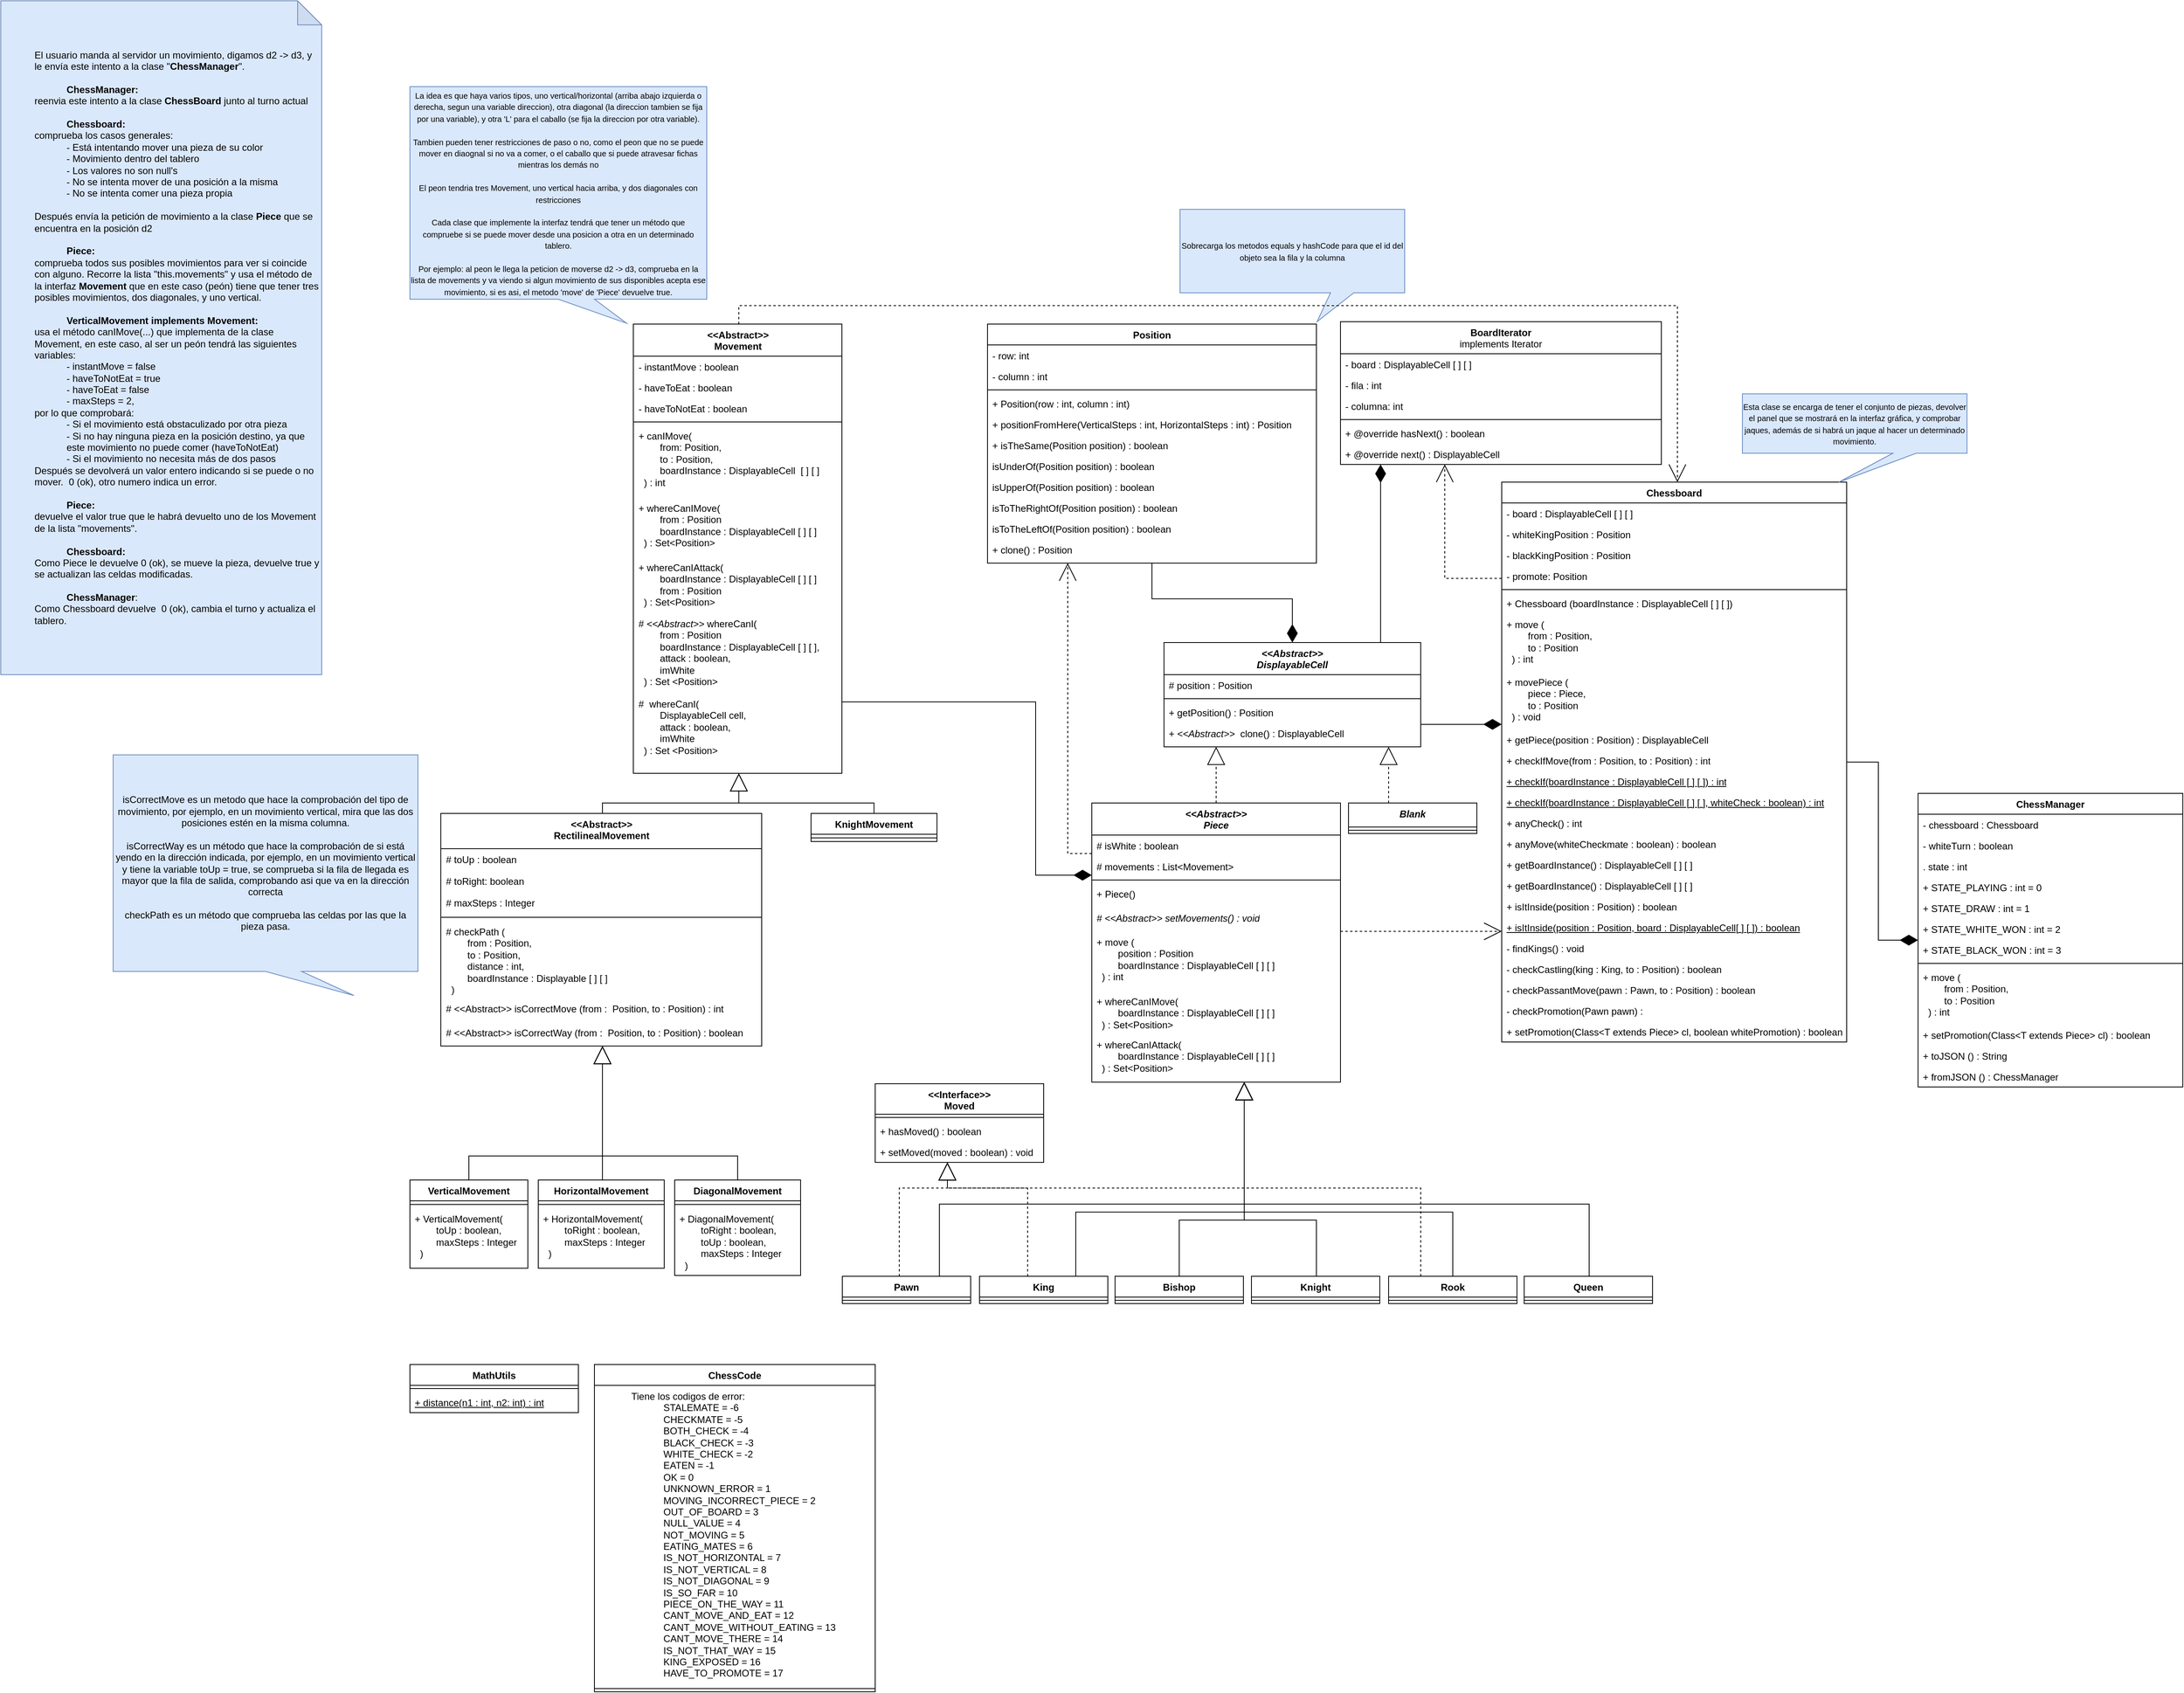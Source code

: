 <mxfile version="26.0.15" pages="5">
  <diagram name="Diagrama_Clases_Chess" id="7XVjU1k5-b-SCjmjIXmG">
    <mxGraphModel dx="2126" dy="2004" grid="1" gridSize="10" guides="1" tooltips="1" connect="1" arrows="1" fold="1" page="1" pageScale="1" pageWidth="827" pageHeight="1169" math="0" shadow="0">
      <root>
        <mxCell id="0" />
        <mxCell id="1" parent="0" />
        <mxCell id="Ocv0W2CAT3Qs6bE-MKSK-10" style="edgeStyle=orthogonalEdgeStyle;rounded=0;orthogonalLoop=1;jettySize=auto;html=1;dashed=1;endArrow=block;endFill=0;endSize=20;" parent="1" source="Ocv0W2CAT3Qs6bE-MKSK-1" target="Ocv0W2CAT3Qs6bE-MKSK-6" edge="1">
          <mxGeometry relative="1" as="geometry">
            <Array as="points">
              <mxPoint x="320" y="207" />
            </Array>
          </mxGeometry>
        </mxCell>
        <mxCell id="Ocv0W2CAT3Qs6bE-MKSK-26" style="edgeStyle=orthogonalEdgeStyle;rounded=0;orthogonalLoop=1;jettySize=auto;html=1;endArrow=open;endFill=0;dashed=1;endSize=20;" parent="1" source="Ocv0W2CAT3Qs6bE-MKSK-1" target="Ocv0W2CAT3Qs6bE-MKSK-18" edge="1">
          <mxGeometry relative="1" as="geometry">
            <Array as="points">
              <mxPoint x="120" y="383" />
            </Array>
          </mxGeometry>
        </mxCell>
        <mxCell id="Ocv0W2CAT3Qs6bE-MKSK-1" value="&lt;i&gt;&amp;lt;&amp;lt;Abstract&amp;gt;&amp;gt;&lt;/i&gt;&lt;div&gt;&lt;i style=&quot;background-color: transparent; color: light-dark(rgb(0, 0, 0), rgb(255, 255, 255));&quot;&gt;Piece&lt;/i&gt;&lt;/div&gt;" style="swimlane;fontStyle=1;align=center;verticalAlign=top;childLayout=stackLayout;horizontal=1;startSize=40;horizontalStack=0;resizeParent=1;resizeParentMax=0;resizeLast=0;collapsible=1;marginBottom=0;whiteSpace=wrap;html=1;" parent="1" vertex="1">
          <mxGeometry x="150" y="320" width="310" height="348" as="geometry" />
        </mxCell>
        <mxCell id="Ocv0W2CAT3Qs6bE-MKSK-5" value="# isWhite : boolean" style="text;strokeColor=none;fillColor=none;align=left;verticalAlign=top;spacingLeft=4;spacingRight=4;overflow=hidden;rotatable=0;points=[[0,0.5],[1,0.5]];portConstraint=eastwest;whiteSpace=wrap;html=1;" parent="Ocv0W2CAT3Qs6bE-MKSK-1" vertex="1">
          <mxGeometry y="40" width="310" height="26" as="geometry" />
        </mxCell>
        <mxCell id="SkFEskxKewbuhvQvfSpz-17" value="# movements : List&amp;lt;Movement&amp;gt;" style="text;strokeColor=none;fillColor=none;align=left;verticalAlign=top;spacingLeft=4;spacingRight=4;overflow=hidden;rotatable=0;points=[[0,0.5],[1,0.5]];portConstraint=eastwest;whiteSpace=wrap;html=1;" parent="Ocv0W2CAT3Qs6bE-MKSK-1" vertex="1">
          <mxGeometry y="66" width="310" height="26" as="geometry" />
        </mxCell>
        <mxCell id="Ocv0W2CAT3Qs6bE-MKSK-3" value="" style="line;strokeWidth=1;fillColor=none;align=left;verticalAlign=middle;spacingTop=-1;spacingLeft=3;spacingRight=3;rotatable=0;labelPosition=right;points=[];portConstraint=eastwest;strokeColor=inherit;" parent="Ocv0W2CAT3Qs6bE-MKSK-1" vertex="1">
          <mxGeometry y="92" width="310" height="8" as="geometry" />
        </mxCell>
        <mxCell id="SkFEskxKewbuhvQvfSpz-77" value="+ Piece()" style="text;strokeColor=none;fillColor=none;align=left;verticalAlign=top;spacingLeft=4;spacingRight=4;overflow=hidden;rotatable=0;points=[[0,0.5],[1,0.5]];portConstraint=eastwest;whiteSpace=wrap;html=1;" parent="Ocv0W2CAT3Qs6bE-MKSK-1" vertex="1">
          <mxGeometry y="100" width="310" height="30" as="geometry" />
        </mxCell>
        <mxCell id="SkFEskxKewbuhvQvfSpz-76" value="&lt;i&gt;# &amp;lt;&amp;lt;Abstract&amp;gt;&amp;gt;&amp;nbsp;setMovements() : void&lt;/i&gt;" style="text;strokeColor=none;fillColor=none;align=left;verticalAlign=top;spacingLeft=4;spacingRight=4;overflow=hidden;rotatable=0;points=[[0,0.5],[1,0.5]];portConstraint=eastwest;whiteSpace=wrap;html=1;" parent="Ocv0W2CAT3Qs6bE-MKSK-1" vertex="1">
          <mxGeometry y="130" width="310" height="30" as="geometry" />
        </mxCell>
        <mxCell id="Ocv0W2CAT3Qs6bE-MKSK-4" value="+ move (&lt;div&gt;&lt;span style=&quot;white-space: pre;&quot;&gt;&#x9;&lt;/span&gt;position : Position&lt;/div&gt;&lt;div&gt;&lt;span style=&quot;white-space: pre;&quot;&gt;&#x9;&lt;/span&gt;boardInstance :&amp;nbsp;&lt;span style=&quot;background-color: transparent; color: light-dark(rgb(0, 0, 0), rgb(255, 255, 255));&quot;&gt;DisplayableCell&lt;/span&gt;&lt;span style=&quot;background-color: transparent; color: light-dark(rgb(0, 0, 0), rgb(255, 255, 255));&quot;&gt;&amp;nbsp;[ ] [ ]&lt;/span&gt;&lt;/div&gt;&lt;div&gt;&amp;nbsp; ) : int&lt;/div&gt;" style="text;strokeColor=none;fillColor=none;align=left;verticalAlign=top;spacingLeft=4;spacingRight=4;overflow=hidden;rotatable=0;points=[[0,0.5],[1,0.5]];portConstraint=eastwest;whiteSpace=wrap;html=1;" parent="Ocv0W2CAT3Qs6bE-MKSK-1" vertex="1">
          <mxGeometry y="160" width="310" height="74" as="geometry" />
        </mxCell>
        <mxCell id="SkFEskxKewbuhvQvfSpz-90" value="+ whereCanIMove(&lt;div&gt;&lt;span style=&quot;white-space: pre;&quot;&gt;&#x9;&lt;/span&gt;boardInstance :&amp;nbsp;&lt;span style=&quot;color: light-dark(rgb(0, 0, 0), rgb(255, 255, 255)); background-color: transparent;&quot;&gt;DisplayableCell&lt;/span&gt;&lt;span style=&quot;color: light-dark(rgb(0, 0, 0), rgb(255, 255, 255)); background-color: transparent;&quot;&gt;&amp;nbsp;[ ] [ ]&lt;/span&gt;&lt;/div&gt;&lt;div&gt;&amp;nbsp; ) : Set&amp;lt;Position&amp;gt;&lt;/div&gt;" style="text;strokeColor=none;fillColor=none;align=left;verticalAlign=top;spacingLeft=4;spacingRight=4;overflow=hidden;rotatable=0;points=[[0,0.5],[1,0.5]];portConstraint=eastwest;whiteSpace=wrap;html=1;" parent="Ocv0W2CAT3Qs6bE-MKSK-1" vertex="1">
          <mxGeometry y="234" width="310" height="54" as="geometry" />
        </mxCell>
        <mxCell id="SkFEskxKewbuhvQvfSpz-89" value="+ whereCanIAttack(&lt;div&gt;&lt;span style=&quot;white-space: pre;&quot;&gt;&#x9;&lt;/span&gt;&lt;span style=&quot;background-color: transparent; color: light-dark(rgb(0, 0, 0), rgb(255, 255, 255));&quot;&gt;boardInstance :&amp;nbsp;&lt;/span&gt;&lt;span style=&quot;background-color: transparent; color: light-dark(rgb(0, 0, 0), rgb(255, 255, 255));&quot;&gt;DisplayableCell&lt;/span&gt;&lt;span style=&quot;background-color: transparent; color: light-dark(rgb(0, 0, 0), rgb(255, 255, 255));&quot;&gt;&amp;nbsp;[ ] [ ]&lt;/span&gt;&lt;/div&gt;&lt;div&gt;&lt;span style=&quot;background-color: transparent; color: light-dark(rgb(0, 0, 0), rgb(255, 255, 255));&quot;&gt;&amp;nbsp; ) : Set&amp;lt;Position&amp;gt;&lt;/span&gt;&lt;/div&gt;" style="text;strokeColor=none;fillColor=none;align=left;verticalAlign=top;spacingLeft=4;spacingRight=4;overflow=hidden;rotatable=0;points=[[0,0.5],[1,0.5]];portConstraint=eastwest;whiteSpace=wrap;html=1;" parent="Ocv0W2CAT3Qs6bE-MKSK-1" vertex="1">
          <mxGeometry y="288" width="310" height="60" as="geometry" />
        </mxCell>
        <mxCell id="Ocv0W2CAT3Qs6bE-MKSK-6" value="&lt;div&gt;&lt;i&gt;&amp;lt;&amp;lt;Abstract&amp;gt;&amp;gt;&lt;/i&gt;&lt;/div&gt;&lt;i&gt;DisplayableCell&lt;/i&gt;" style="swimlane;fontStyle=1;align=center;verticalAlign=top;childLayout=stackLayout;horizontal=1;startSize=40;horizontalStack=0;resizeParent=1;resizeParentMax=0;resizeLast=0;collapsible=1;marginBottom=0;whiteSpace=wrap;html=1;" parent="1" vertex="1">
          <mxGeometry x="240" y="120" width="320" height="130" as="geometry" />
        </mxCell>
        <mxCell id="VuiYVt0eshxoId6qfpAP-8" value="# position : Position" style="text;strokeColor=none;fillColor=none;align=left;verticalAlign=top;spacingLeft=4;spacingRight=4;overflow=hidden;rotatable=0;points=[[0,0.5],[1,0.5]];portConstraint=eastwest;whiteSpace=wrap;html=1;" parent="Ocv0W2CAT3Qs6bE-MKSK-6" vertex="1">
          <mxGeometry y="40" width="320" height="26" as="geometry" />
        </mxCell>
        <mxCell id="Ocv0W2CAT3Qs6bE-MKSK-8" value="" style="line;strokeWidth=1;fillColor=none;align=left;verticalAlign=middle;spacingTop=-1;spacingLeft=3;spacingRight=3;rotatable=0;labelPosition=right;points=[];portConstraint=eastwest;strokeColor=inherit;" parent="Ocv0W2CAT3Qs6bE-MKSK-6" vertex="1">
          <mxGeometry y="66" width="320" height="8" as="geometry" />
        </mxCell>
        <mxCell id="SkFEskxKewbuhvQvfSpz-80" value="+ getPosition() : Position" style="text;strokeColor=none;fillColor=none;align=left;verticalAlign=top;spacingLeft=4;spacingRight=4;overflow=hidden;rotatable=0;points=[[0,0.5],[1,0.5]];portConstraint=eastwest;whiteSpace=wrap;html=1;" parent="Ocv0W2CAT3Qs6bE-MKSK-6" vertex="1">
          <mxGeometry y="74" width="320" height="26" as="geometry" />
        </mxCell>
        <mxCell id="06TTXpgL2270FxeW5wfN-28" value="+&lt;i&gt;&amp;nbsp;&amp;lt;&amp;lt;Abstract&amp;gt;&amp;gt;&amp;nbsp;&lt;/i&gt;&amp;nbsp;clone() : DisplayableCell" style="text;strokeColor=none;fillColor=none;align=left;verticalAlign=top;spacingLeft=4;spacingRight=4;overflow=hidden;rotatable=0;points=[[0,0.5],[1,0.5]];portConstraint=eastwest;whiteSpace=wrap;html=1;" parent="Ocv0W2CAT3Qs6bE-MKSK-6" vertex="1">
          <mxGeometry y="100" width="320" height="30" as="geometry" />
        </mxCell>
        <mxCell id="Ocv0W2CAT3Qs6bE-MKSK-11" value="&lt;i&gt;Blank&lt;/i&gt;" style="swimlane;fontStyle=1;align=center;verticalAlign=top;childLayout=stackLayout;horizontal=1;startSize=30;horizontalStack=0;resizeParent=1;resizeParentMax=0;resizeLast=0;collapsible=1;marginBottom=0;whiteSpace=wrap;html=1;" parent="1" vertex="1">
          <mxGeometry x="470" y="320" width="160" height="38" as="geometry" />
        </mxCell>
        <mxCell id="Ocv0W2CAT3Qs6bE-MKSK-14" value="" style="line;strokeWidth=1;fillColor=none;align=left;verticalAlign=middle;spacingTop=-1;spacingLeft=3;spacingRight=3;rotatable=0;labelPosition=right;points=[];portConstraint=eastwest;strokeColor=inherit;" parent="Ocv0W2CAT3Qs6bE-MKSK-11" vertex="1">
          <mxGeometry y="30" width="160" height="8" as="geometry" />
        </mxCell>
        <mxCell id="Ocv0W2CAT3Qs6bE-MKSK-17" style="edgeStyle=orthogonalEdgeStyle;rounded=0;orthogonalLoop=1;jettySize=auto;html=1;dashed=1;endArrow=block;endFill=0;endSize=20;" parent="1" source="Ocv0W2CAT3Qs6bE-MKSK-11" target="Ocv0W2CAT3Qs6bE-MKSK-6" edge="1">
          <mxGeometry relative="1" as="geometry">
            <mxPoint x="330" y="330" as="sourcePoint" />
            <mxPoint x="660" y="190" as="targetPoint" />
            <Array as="points">
              <mxPoint x="520" y="290" />
              <mxPoint x="520" y="290" />
            </Array>
          </mxGeometry>
        </mxCell>
        <mxCell id="Ocv0W2CAT3Qs6bE-MKSK-25" style="edgeStyle=orthogonalEdgeStyle;rounded=0;orthogonalLoop=1;jettySize=auto;html=1;endArrow=diamondThin;endFill=1;endSize=20;" parent="1" source="Ocv0W2CAT3Qs6bE-MKSK-18" target="Ocv0W2CAT3Qs6bE-MKSK-6" edge="1">
          <mxGeometry relative="1" as="geometry" />
        </mxCell>
        <mxCell id="Ocv0W2CAT3Qs6bE-MKSK-18" value="Position" style="swimlane;fontStyle=1;align=center;verticalAlign=top;childLayout=stackLayout;horizontal=1;startSize=26;horizontalStack=0;resizeParent=1;resizeParentMax=0;resizeLast=0;collapsible=1;marginBottom=0;whiteSpace=wrap;html=1;" parent="1" vertex="1">
          <mxGeometry x="20" y="-277" width="410" height="298" as="geometry" />
        </mxCell>
        <mxCell id="Ocv0W2CAT3Qs6bE-MKSK-23" value="- row: int" style="text;strokeColor=none;fillColor=none;align=left;verticalAlign=top;spacingLeft=4;spacingRight=4;overflow=hidden;rotatable=0;points=[[0,0.5],[1,0.5]];portConstraint=eastwest;whiteSpace=wrap;html=1;" parent="Ocv0W2CAT3Qs6bE-MKSK-18" vertex="1">
          <mxGeometry y="26" width="410" height="26" as="geometry" />
        </mxCell>
        <mxCell id="Ocv0W2CAT3Qs6bE-MKSK-19" value="- column : int" style="text;strokeColor=none;fillColor=none;align=left;verticalAlign=top;spacingLeft=4;spacingRight=4;overflow=hidden;rotatable=0;points=[[0,0.5],[1,0.5]];portConstraint=eastwest;whiteSpace=wrap;html=1;" parent="Ocv0W2CAT3Qs6bE-MKSK-18" vertex="1">
          <mxGeometry y="52" width="410" height="26" as="geometry" />
        </mxCell>
        <mxCell id="Ocv0W2CAT3Qs6bE-MKSK-20" value="" style="line;strokeWidth=1;fillColor=none;align=left;verticalAlign=middle;spacingTop=-1;spacingLeft=3;spacingRight=3;rotatable=0;labelPosition=right;points=[];portConstraint=eastwest;strokeColor=inherit;" parent="Ocv0W2CAT3Qs6bE-MKSK-18" vertex="1">
          <mxGeometry y="78" width="410" height="8" as="geometry" />
        </mxCell>
        <mxCell id="Ocv0W2CAT3Qs6bE-MKSK-21" value="+ Position(row : int, column : int)" style="text;strokeColor=none;fillColor=none;align=left;verticalAlign=top;spacingLeft=4;spacingRight=4;overflow=hidden;rotatable=0;points=[[0,0.5],[1,0.5]];portConstraint=eastwest;whiteSpace=wrap;html=1;" parent="Ocv0W2CAT3Qs6bE-MKSK-18" vertex="1">
          <mxGeometry y="86" width="410" height="26" as="geometry" />
        </mxCell>
        <mxCell id="SkFEskxKewbuhvQvfSpz-79" value="+ positionFromHere(VerticalSteps : int, HorizontalSteps : int) : Position" style="text;strokeColor=none;fillColor=none;align=left;verticalAlign=top;spacingLeft=4;spacingRight=4;overflow=hidden;rotatable=0;points=[[0,0.5],[1,0.5]];portConstraint=eastwest;whiteSpace=wrap;html=1;" parent="Ocv0W2CAT3Qs6bE-MKSK-18" vertex="1">
          <mxGeometry y="112" width="410" height="26" as="geometry" />
        </mxCell>
        <mxCell id="06TTXpgL2270FxeW5wfN-21" value="+ isTheSame(Position position) : boolean" style="text;strokeColor=none;fillColor=none;align=left;verticalAlign=top;spacingLeft=4;spacingRight=4;overflow=hidden;rotatable=0;points=[[0,0.5],[1,0.5]];portConstraint=eastwest;whiteSpace=wrap;html=1;" parent="Ocv0W2CAT3Qs6bE-MKSK-18" vertex="1">
          <mxGeometry y="138" width="410" height="26" as="geometry" />
        </mxCell>
        <mxCell id="06TTXpgL2270FxeW5wfN-22" value="isUnderOf(Position position) : boolean" style="text;strokeColor=none;fillColor=none;align=left;verticalAlign=top;spacingLeft=4;spacingRight=4;overflow=hidden;rotatable=0;points=[[0,0.5],[1,0.5]];portConstraint=eastwest;whiteSpace=wrap;html=1;" parent="Ocv0W2CAT3Qs6bE-MKSK-18" vertex="1">
          <mxGeometry y="164" width="410" height="26" as="geometry" />
        </mxCell>
        <mxCell id="06TTXpgL2270FxeW5wfN-23" value="isUpperOf(Position position) : boolean" style="text;strokeColor=none;fillColor=none;align=left;verticalAlign=top;spacingLeft=4;spacingRight=4;overflow=hidden;rotatable=0;points=[[0,0.5],[1,0.5]];portConstraint=eastwest;whiteSpace=wrap;html=1;" parent="Ocv0W2CAT3Qs6bE-MKSK-18" vertex="1">
          <mxGeometry y="190" width="410" height="26" as="geometry" />
        </mxCell>
        <mxCell id="06TTXpgL2270FxeW5wfN-25" value="isToTheRightOf(Position position) : boolean" style="text;strokeColor=none;fillColor=none;align=left;verticalAlign=top;spacingLeft=4;spacingRight=4;overflow=hidden;rotatable=0;points=[[0,0.5],[1,0.5]];portConstraint=eastwest;whiteSpace=wrap;html=1;" parent="Ocv0W2CAT3Qs6bE-MKSK-18" vertex="1">
          <mxGeometry y="216" width="410" height="26" as="geometry" />
        </mxCell>
        <mxCell id="06TTXpgL2270FxeW5wfN-24" value="isToTheLeftOf(Position position) : boolean" style="text;strokeColor=none;fillColor=none;align=left;verticalAlign=top;spacingLeft=4;spacingRight=4;overflow=hidden;rotatable=0;points=[[0,0.5],[1,0.5]];portConstraint=eastwest;whiteSpace=wrap;html=1;" parent="Ocv0W2CAT3Qs6bE-MKSK-18" vertex="1">
          <mxGeometry y="242" width="410" height="26" as="geometry" />
        </mxCell>
        <mxCell id="06TTXpgL2270FxeW5wfN-29" value="+ clone() : Position" style="text;strokeColor=none;fillColor=none;align=left;verticalAlign=top;spacingLeft=4;spacingRight=4;overflow=hidden;rotatable=0;points=[[0,0.5],[1,0.5]];portConstraint=eastwest;whiteSpace=wrap;html=1;" parent="Ocv0W2CAT3Qs6bE-MKSK-18" vertex="1">
          <mxGeometry y="268" width="410" height="30" as="geometry" />
        </mxCell>
        <mxCell id="J2jW2XG6HsNSC65ffWOk-1" value="&amp;lt;&amp;lt;Abstract&amp;gt;&amp;gt;&lt;div&gt;Movement&lt;/div&gt;" style="swimlane;fontStyle=1;align=center;verticalAlign=top;childLayout=stackLayout;horizontal=1;startSize=40;horizontalStack=0;resizeParent=1;resizeParentMax=0;resizeLast=0;collapsible=1;marginBottom=0;whiteSpace=wrap;html=1;" parent="1" vertex="1">
          <mxGeometry x="-421.5" y="-277" width="260" height="560" as="geometry" />
        </mxCell>
        <mxCell id="J2jW2XG6HsNSC65ffWOk-2" value="- instantMove : boolean" style="text;strokeColor=none;fillColor=none;align=left;verticalAlign=top;spacingLeft=4;spacingRight=4;overflow=hidden;rotatable=0;points=[[0,0.5],[1,0.5]];portConstraint=eastwest;whiteSpace=wrap;html=1;" parent="J2jW2XG6HsNSC65ffWOk-1" vertex="1">
          <mxGeometry y="40" width="260" height="26" as="geometry" />
        </mxCell>
        <mxCell id="SkFEskxKewbuhvQvfSpz-25" value="- haveToEat : boolean" style="text;strokeColor=none;fillColor=none;align=left;verticalAlign=top;spacingLeft=4;spacingRight=4;overflow=hidden;rotatable=0;points=[[0,0.5],[1,0.5]];portConstraint=eastwest;whiteSpace=wrap;html=1;" parent="J2jW2XG6HsNSC65ffWOk-1" vertex="1">
          <mxGeometry y="66" width="260" height="26" as="geometry" />
        </mxCell>
        <mxCell id="SkFEskxKewbuhvQvfSpz-48" value="- haveToNotEat : boolean" style="text;strokeColor=none;fillColor=none;align=left;verticalAlign=top;spacingLeft=4;spacingRight=4;overflow=hidden;rotatable=0;points=[[0,0.5],[1,0.5]];portConstraint=eastwest;whiteSpace=wrap;html=1;" parent="J2jW2XG6HsNSC65ffWOk-1" vertex="1">
          <mxGeometry y="92" width="260" height="26" as="geometry" />
        </mxCell>
        <mxCell id="J2jW2XG6HsNSC65ffWOk-4" value="" style="line;strokeWidth=1;fillColor=none;align=left;verticalAlign=middle;spacingTop=-1;spacingLeft=3;spacingRight=3;rotatable=0;labelPosition=right;points=[];portConstraint=eastwest;strokeColor=inherit;" parent="J2jW2XG6HsNSC65ffWOk-1" vertex="1">
          <mxGeometry y="118" width="260" height="8" as="geometry" />
        </mxCell>
        <mxCell id="J2jW2XG6HsNSC65ffWOk-5" value="+ canIMove(&lt;div&gt;&lt;span style=&quot;white-space: pre;&quot;&gt;&#x9;&lt;/span&gt;from: Position,&lt;/div&gt;&lt;div&gt;&lt;span style=&quot;white-space: pre;&quot;&gt;&#x9;&lt;/span&gt;to : Position,&lt;br&gt;&lt;/div&gt;&lt;div&gt;&lt;span style=&quot;white-space: pre;&quot;&gt;&#x9;&lt;/span&gt;boardInstance :&amp;nbsp;&lt;span style=&quot;background-color: transparent; color: light-dark(rgb(0, 0, 0), rgb(255, 255, 255));&quot;&gt;DisplayableCell&lt;/span&gt;&lt;span style=&quot;background-color: transparent; color: light-dark(rgb(0, 0, 0), rgb(255, 255, 255));&quot;&gt;&amp;nbsp; [ ] [ ]&lt;/span&gt;&lt;/div&gt;&lt;div&gt;&amp;nbsp; ) : int&lt;/div&gt;" style="text;strokeColor=none;fillColor=none;align=left;verticalAlign=top;spacingLeft=4;spacingRight=4;overflow=hidden;rotatable=0;points=[[0,0.5],[1,0.5]];portConstraint=eastwest;whiteSpace=wrap;html=1;" parent="J2jW2XG6HsNSC65ffWOk-1" vertex="1">
          <mxGeometry y="126" width="260" height="90" as="geometry" />
        </mxCell>
        <mxCell id="SkFEskxKewbuhvQvfSpz-38" value="+ whereCanIMove(&lt;div&gt;&lt;span style=&quot;white-space: pre;&quot;&gt;&#x9;&lt;/span&gt;from : Position&lt;br&gt;&lt;div&gt;&lt;span style=&quot;white-space: pre;&quot;&gt;&#x9;&lt;/span&gt;&lt;span style=&quot;background-color: transparent; color: light-dark(rgb(0, 0, 0), rgb(255, 255, 255));&quot;&gt;boardInstance :&amp;nbsp;&lt;/span&gt;&lt;span style=&quot;background-color: transparent; color: light-dark(rgb(0, 0, 0), rgb(255, 255, 255));&quot;&gt;DisplayableCell&lt;/span&gt;&lt;span style=&quot;background-color: transparent; color: light-dark(rgb(0, 0, 0), rgb(255, 255, 255));&quot;&gt;&amp;nbsp;[ ] [ ]&lt;/span&gt;&lt;/div&gt;&lt;div&gt;&lt;span style=&quot;background-color: transparent; color: light-dark(rgb(0, 0, 0), rgb(255, 255, 255));&quot;&gt;&amp;nbsp; ) :&amp;nbsp;&lt;/span&gt;Set&lt;span style=&quot;background-color: transparent; color: light-dark(rgb(0, 0, 0), rgb(255, 255, 255));&quot;&gt;&amp;lt;Position&amp;gt;&lt;/span&gt;&lt;/div&gt;&lt;/div&gt;" style="text;strokeColor=none;fillColor=none;align=left;verticalAlign=top;spacingLeft=4;spacingRight=4;overflow=hidden;rotatable=0;points=[[0,0.5],[1,0.5]];portConstraint=eastwest;whiteSpace=wrap;html=1;" parent="J2jW2XG6HsNSC65ffWOk-1" vertex="1">
          <mxGeometry y="216" width="260" height="74" as="geometry" />
        </mxCell>
        <mxCell id="SkFEskxKewbuhvQvfSpz-47" value="+ whereCanIAttack(&lt;div&gt;&lt;span style=&quot;white-space: pre;&quot;&gt;&#x9;&lt;/span&gt;&lt;span style=&quot;background-color: transparent; color: light-dark(rgb(0, 0, 0), rgb(255, 255, 255));&quot;&gt;boardInstance :&amp;nbsp;&lt;/span&gt;&lt;span style=&quot;background-color: transparent; color: light-dark(rgb(0, 0, 0), rgb(255, 255, 255));&quot;&gt;DisplayableCell&lt;/span&gt;&lt;span style=&quot;background-color: transparent; color: light-dark(rgb(0, 0, 0), rgb(255, 255, 255));&quot;&gt;&amp;nbsp;[ ] [ ]&lt;/span&gt;&lt;/div&gt;&lt;div&gt;&lt;span style=&quot;background-color: transparent; color: light-dark(rgb(0, 0, 0), rgb(255, 255, 255));&quot;&gt;&lt;span style=&quot;white-space: pre;&quot;&gt;&#x9;&lt;/span&gt;from : Position&lt;/span&gt;&lt;/div&gt;&lt;div&gt;&lt;span style=&quot;background-color: transparent; color: light-dark(rgb(0, 0, 0), rgb(255, 255, 255));&quot;&gt;&amp;nbsp; ) :&amp;nbsp;&lt;/span&gt;Set&lt;span style=&quot;background-color: transparent; color: light-dark(rgb(0, 0, 0), rgb(255, 255, 255));&quot;&gt;&amp;lt;Position&amp;gt;&lt;/span&gt;&lt;/div&gt;" style="text;strokeColor=none;fillColor=none;align=left;verticalAlign=top;spacingLeft=4;spacingRight=4;overflow=hidden;rotatable=0;points=[[0,0.5],[1,0.5]];portConstraint=eastwest;whiteSpace=wrap;html=1;" parent="J2jW2XG6HsNSC65ffWOk-1" vertex="1">
          <mxGeometry y="290" width="260" height="70" as="geometry" />
        </mxCell>
        <mxCell id="VuiYVt0eshxoId6qfpAP-11" value="#&amp;nbsp;&lt;i&gt;&amp;lt;&amp;lt;Abstract&amp;gt;&amp;gt;&lt;/i&gt;&amp;nbsp;whereCanI(&lt;div&gt;&lt;span style=&quot;white-space: pre;&quot;&gt;&#x9;&lt;/span&gt;from : Position&lt;br&gt;&lt;div&gt;&lt;span style=&quot;white-space: pre;&quot;&gt;&#x9;&lt;/span&gt;&lt;span style=&quot;background-color: transparent; color: light-dark(rgb(0, 0, 0), rgb(255, 255, 255));&quot;&gt;boardInstance :&amp;nbsp;&lt;/span&gt;&lt;span style=&quot;background-color: transparent; color: light-dark(rgb(0, 0, 0), rgb(255, 255, 255));&quot;&gt;DisplayableCell&lt;/span&gt;&lt;span style=&quot;background-color: transparent; color: light-dark(rgb(0, 0, 0), rgb(255, 255, 255));&quot;&gt;&amp;nbsp;[ ] [ ],&lt;/span&gt;&lt;/div&gt;&lt;div&gt;&lt;span style=&quot;background-color: transparent; color: light-dark(rgb(0, 0, 0), rgb(255, 255, 255));&quot;&gt;&lt;span style=&quot;white-space: pre;&quot;&gt;&#x9;&lt;/span&gt;attack : boolean,&lt;br&gt;&lt;/span&gt;&lt;/div&gt;&lt;div&gt;&lt;span style=&quot;background-color: transparent; color: light-dark(rgb(0, 0, 0), rgb(255, 255, 255));&quot;&gt;&lt;span style=&quot;white-space: pre;&quot;&gt;&#x9;&lt;/span&gt;imWhite&lt;br&gt;&lt;/span&gt;&lt;/div&gt;&lt;div&gt;&lt;span style=&quot;background-color: transparent; color: light-dark(rgb(0, 0, 0), rgb(255, 255, 255));&quot;&gt;&amp;nbsp; ) :&amp;nbsp;&lt;/span&gt;Set&amp;nbsp;&lt;span style=&quot;background-color: transparent; color: light-dark(rgb(0, 0, 0), rgb(255, 255, 255));&quot;&gt;&amp;lt;Position&amp;gt;&lt;/span&gt;&lt;/div&gt;&lt;/div&gt;" style="text;strokeColor=none;fillColor=none;align=left;verticalAlign=top;spacingLeft=4;spacingRight=4;overflow=hidden;rotatable=0;points=[[0,0.5],[1,0.5]];portConstraint=eastwest;whiteSpace=wrap;html=1;" parent="J2jW2XG6HsNSC65ffWOk-1" vertex="1">
          <mxGeometry y="360" width="260" height="100" as="geometry" />
        </mxCell>
        <mxCell id="VuiYVt0eshxoId6qfpAP-12" value="#&amp;nbsp;&amp;nbsp;whereCanI(&lt;div&gt;&lt;span style=&quot;white-space: pre;&quot;&gt;&#x9;&lt;/span&gt;DisplayableCell cell,&lt;div&gt;&lt;span style=&quot;background-color: transparent; color: light-dark(rgb(0, 0, 0), rgb(255, 255, 255));&quot;&gt;&lt;span style=&quot;white-space: pre;&quot;&gt;&#x9;&lt;/span&gt;attack : boolean,&lt;br&gt;&lt;/span&gt;&lt;/div&gt;&lt;div&gt;&lt;span style=&quot;background-color: transparent; color: light-dark(rgb(0, 0, 0), rgb(255, 255, 255));&quot;&gt;&lt;span style=&quot;white-space: pre;&quot;&gt;&#x9;&lt;/span&gt;imWhite&lt;br&gt;&lt;/span&gt;&lt;/div&gt;&lt;div&gt;&lt;span style=&quot;background-color: transparent; color: light-dark(rgb(0, 0, 0), rgb(255, 255, 255));&quot;&gt;&amp;nbsp; ) :&amp;nbsp;&lt;/span&gt;Set&amp;nbsp;&lt;span style=&quot;background-color: transparent; color: light-dark(rgb(0, 0, 0), rgb(255, 255, 255));&quot;&gt;&amp;lt;Position&amp;gt;&lt;/span&gt;&lt;/div&gt;&lt;/div&gt;" style="text;strokeColor=none;fillColor=none;align=left;verticalAlign=top;spacingLeft=4;spacingRight=4;overflow=hidden;rotatable=0;points=[[0,0.5],[1,0.5]];portConstraint=eastwest;whiteSpace=wrap;html=1;" parent="J2jW2XG6HsNSC65ffWOk-1" vertex="1">
          <mxGeometry y="460" width="260" height="100" as="geometry" />
        </mxCell>
        <mxCell id="SkFEskxKewbuhvQvfSpz-3" value="&lt;span style=&quot;&quot;&gt;&lt;font style=&quot;font-size: 10px;&quot;&gt;La idea es que haya varios tipos, uno vertical/horizontal (arriba abajo izquierda o derecha, segun una variable direccion), otra diagonal (la direccion tambien se fija por una variable), y otra &#39;L&#39; para el caballo (se fija la direccion por otra variable).&lt;/font&gt;&lt;/span&gt;&lt;div style=&quot;&quot;&gt;&lt;font style=&quot;font-size: 10px;&quot;&gt;&lt;br&gt;&lt;/font&gt;&lt;/div&gt;&lt;div style=&quot;&quot;&gt;&lt;font style=&quot;font-size: 10px;&quot;&gt;Tambien pueden tener restricciones de paso o no, como el peon que no se puede mover en diaognal si no va a comer, o el caballo que si puede atravesar fichas mientras los demás no&lt;/font&gt;&lt;/div&gt;&lt;div style=&quot;&quot;&gt;&lt;font style=&quot;font-size: 10px;&quot;&gt;&lt;br&gt;&lt;/font&gt;&lt;/div&gt;&lt;div style=&quot;&quot;&gt;&lt;font style=&quot;font-size: 10px;&quot;&gt;El peon tendria tres Movement, uno vertical hacia arriba, y dos diagonales con restricciones&lt;/font&gt;&lt;/div&gt;&lt;div style=&quot;&quot;&gt;&lt;font style=&quot;font-size: 10px;&quot;&gt;&lt;br&gt;&lt;/font&gt;&lt;/div&gt;&lt;div style=&quot;&quot;&gt;&lt;font style=&quot;font-size: 10px;&quot;&gt;Cada clase que implemente la interfaz tendrá que tener un método que compruebe si se puede mover desde una posicion a otra en un determinado tablero.&lt;/font&gt;&lt;/div&gt;&lt;div style=&quot;&quot;&gt;&lt;font style=&quot;font-size: 10px;&quot;&gt;&lt;br&gt;&lt;/font&gt;&lt;/div&gt;&lt;div style=&quot;&quot;&gt;&lt;font style=&quot;font-size: 10px;&quot;&gt;Por ejemplo: al peon le llega la peticion de moverse d2 -&amp;gt; d3, comprueba en la lista de movements y va viendo si algun movimiento de sus disponibles acepta ese movimiento, si es asi, el metodo &#39;move&#39; de &#39;Piece&#39; devuelve true.&lt;/font&gt;&lt;/div&gt;" style="shape=callout;whiteSpace=wrap;html=1;perimeter=calloutPerimeter;position2=0.73;base=45;fillColor=#dae8fc;strokeColor=#6c8ebf;align=center;" parent="1" vertex="1">
          <mxGeometry x="-700" y="-573" width="370" height="295" as="geometry" />
        </mxCell>
        <mxCell id="SkFEskxKewbuhvQvfSpz-4" value="VerticalMovement" style="swimlane;fontStyle=1;align=center;verticalAlign=top;childLayout=stackLayout;horizontal=1;startSize=26;horizontalStack=0;resizeParent=1;resizeParentMax=0;resizeLast=0;collapsible=1;marginBottom=0;whiteSpace=wrap;html=1;" parent="1" vertex="1">
          <mxGeometry x="-700" y="790" width="147" height="110" as="geometry" />
        </mxCell>
        <mxCell id="SkFEskxKewbuhvQvfSpz-6" value="" style="line;strokeWidth=1;fillColor=none;align=left;verticalAlign=middle;spacingTop=-1;spacingLeft=3;spacingRight=3;rotatable=0;labelPosition=right;points=[];portConstraint=eastwest;strokeColor=inherit;" parent="SkFEskxKewbuhvQvfSpz-4" vertex="1">
          <mxGeometry y="26" width="147" height="9" as="geometry" />
        </mxCell>
        <mxCell id="SkFEskxKewbuhvQvfSpz-7" value="+ VerticalMovement(&lt;div&gt;&lt;span style=&quot;white-space: pre;&quot;&gt;&#x9;&lt;/span&gt;toUp : boolean,&amp;nbsp;&lt;/div&gt;&lt;div&gt;&lt;span style=&quot;white-space: pre;&quot;&gt;&#x9;&lt;/span&gt;maxSteps :&amp;nbsp;&lt;span style=&quot;background-color: transparent; color: light-dark(rgb(0, 0, 0), rgb(255, 255, 255));&quot;&gt;Integer&lt;/span&gt;&lt;/div&gt;&lt;div&gt;&amp;nbsp; )&lt;/div&gt;" style="text;strokeColor=none;fillColor=none;align=left;verticalAlign=top;spacingLeft=4;spacingRight=4;overflow=hidden;rotatable=0;points=[[0,0.5],[1,0.5]];portConstraint=eastwest;whiteSpace=wrap;html=1;" parent="SkFEskxKewbuhvQvfSpz-4" vertex="1">
          <mxGeometry y="35" width="147" height="75" as="geometry" />
        </mxCell>
        <mxCell id="SkFEskxKewbuhvQvfSpz-10" value="HorizontalMovement" style="swimlane;fontStyle=1;align=center;verticalAlign=top;childLayout=stackLayout;horizontal=1;startSize=26;horizontalStack=0;resizeParent=1;resizeParentMax=0;resizeLast=0;collapsible=1;marginBottom=0;whiteSpace=wrap;html=1;" parent="1" vertex="1">
          <mxGeometry x="-540" y="790" width="157" height="110" as="geometry" />
        </mxCell>
        <mxCell id="SkFEskxKewbuhvQvfSpz-13" value="" style="line;strokeWidth=1;fillColor=none;align=left;verticalAlign=middle;spacingTop=-1;spacingLeft=3;spacingRight=3;rotatable=0;labelPosition=right;points=[];portConstraint=eastwest;strokeColor=inherit;" parent="SkFEskxKewbuhvQvfSpz-10" vertex="1">
          <mxGeometry y="26" width="157" height="9" as="geometry" />
        </mxCell>
        <mxCell id="SkFEskxKewbuhvQvfSpz-14" value="+&amp;nbsp;&lt;span style=&quot;text-align: center;&quot;&gt;HorizontalMovement&lt;/span&gt;(&lt;div&gt;&lt;span style=&quot;white-space: pre;&quot;&gt;&#x9;&lt;/span&gt;toRight : boolean,&amp;nbsp;&lt;/div&gt;&lt;div&gt;&lt;span style=&quot;white-space: pre;&quot;&gt;&#x9;&lt;/span&gt;maxSteps :&amp;nbsp;&lt;span style=&quot;background-color: transparent; color: light-dark(rgb(0, 0, 0), rgb(255, 255, 255));&quot;&gt;Integer&lt;/span&gt;&lt;/div&gt;&lt;div&gt;&amp;nbsp; )&lt;/div&gt;" style="text;strokeColor=none;fillColor=none;align=left;verticalAlign=top;spacingLeft=4;spacingRight=4;overflow=hidden;rotatable=0;points=[[0,0.5],[1,0.5]];portConstraint=eastwest;whiteSpace=wrap;html=1;" parent="SkFEskxKewbuhvQvfSpz-10" vertex="1">
          <mxGeometry y="35" width="157" height="75" as="geometry" />
        </mxCell>
        <mxCell id="SkFEskxKewbuhvQvfSpz-19" style="edgeStyle=orthogonalEdgeStyle;rounded=0;orthogonalLoop=1;jettySize=auto;html=1;endArrow=diamondThin;endFill=1;endSize=20;" parent="1" source="J2jW2XG6HsNSC65ffWOk-1" target="Ocv0W2CAT3Qs6bE-MKSK-1" edge="1">
          <mxGeometry relative="1" as="geometry">
            <mxPoint x="240" y="106" as="sourcePoint" />
            <mxPoint x="504" y="180" as="targetPoint" />
            <Array as="points">
              <mxPoint x="80" y="194" />
              <mxPoint x="80" y="410" />
            </Array>
          </mxGeometry>
        </mxCell>
        <mxCell id="SkFEskxKewbuhvQvfSpz-20" value="DiagonalMovement" style="swimlane;fontStyle=1;align=center;verticalAlign=top;childLayout=stackLayout;horizontal=1;startSize=26;horizontalStack=0;resizeParent=1;resizeParentMax=0;resizeLast=0;collapsible=1;marginBottom=0;whiteSpace=wrap;html=1;" parent="1" vertex="1">
          <mxGeometry x="-370" y="790" width="157" height="119" as="geometry" />
        </mxCell>
        <mxCell id="SkFEskxKewbuhvQvfSpz-23" value="" style="line;strokeWidth=1;fillColor=none;align=left;verticalAlign=middle;spacingTop=-1;spacingLeft=3;spacingRight=3;rotatable=0;labelPosition=right;points=[];portConstraint=eastwest;strokeColor=inherit;" parent="SkFEskxKewbuhvQvfSpz-20" vertex="1">
          <mxGeometry y="26" width="157" height="9" as="geometry" />
        </mxCell>
        <mxCell id="SkFEskxKewbuhvQvfSpz-24" value="+&amp;nbsp;&lt;span style=&quot;text-align: center;&quot;&gt;DiagonalMovement&lt;/span&gt;(&lt;div&gt;&lt;span style=&quot;white-space: pre;&quot;&gt;&#x9;&lt;/span&gt;toRight : boolean,&amp;nbsp;&lt;/div&gt;&lt;div&gt;&lt;span style=&quot;white-space: pre;&quot;&gt;&#x9;&lt;/span&gt;toUp : boolean,&lt;/div&gt;&lt;div&gt;&lt;span style=&quot;white-space: pre;&quot;&gt;&#x9;&lt;/span&gt;maxSteps :&amp;nbsp;&lt;span style=&quot;background-color: transparent; color: light-dark(rgb(0, 0, 0), rgb(255, 255, 255));&quot;&gt;Integer&lt;/span&gt;&lt;/div&gt;&lt;div&gt;&amp;nbsp; )&lt;/div&gt;" style="text;strokeColor=none;fillColor=none;align=left;verticalAlign=top;spacingLeft=4;spacingRight=4;overflow=hidden;rotatable=0;points=[[0,0.5],[1,0.5]];portConstraint=eastwest;whiteSpace=wrap;html=1;" parent="SkFEskxKewbuhvQvfSpz-20" vertex="1">
          <mxGeometry y="35" width="157" height="84" as="geometry" />
        </mxCell>
        <mxCell id="SkFEskxKewbuhvQvfSpz-29" value="KnightMovement" style="swimlane;fontStyle=1;align=center;verticalAlign=top;childLayout=stackLayout;horizontal=1;startSize=26;horizontalStack=0;resizeParent=1;resizeParentMax=0;resizeLast=0;collapsible=1;marginBottom=0;whiteSpace=wrap;html=1;" parent="1" vertex="1">
          <mxGeometry x="-200" y="333" width="157" height="35" as="geometry" />
        </mxCell>
        <mxCell id="SkFEskxKewbuhvQvfSpz-33" value="" style="line;strokeWidth=1;fillColor=none;align=left;verticalAlign=middle;spacingTop=-1;spacingLeft=3;spacingRight=3;rotatable=0;labelPosition=right;points=[];portConstraint=eastwest;strokeColor=inherit;" parent="SkFEskxKewbuhvQvfSpz-29" vertex="1">
          <mxGeometry y="26" width="157" height="9" as="geometry" />
        </mxCell>
        <mxCell id="SkFEskxKewbuhvQvfSpz-35" style="edgeStyle=orthogonalEdgeStyle;rounded=0;orthogonalLoop=1;jettySize=auto;html=1;endArrow=block;endFill=0;endSize=20;" parent="1" source="SkFEskxKewbuhvQvfSpz-29" target="J2jW2XG6HsNSC65ffWOk-1" edge="1">
          <mxGeometry relative="1" as="geometry">
            <Array as="points">
              <mxPoint x="-121" y="320" />
              <mxPoint x="-290" y="320" />
            </Array>
            <mxPoint x="-280" y="521" as="sourcePoint" />
            <mxPoint x="-280" y="330" as="targetPoint" />
          </mxGeometry>
        </mxCell>
        <mxCell id="SkFEskxKewbuhvQvfSpz-68" style="edgeStyle=orthogonalEdgeStyle;rounded=0;orthogonalLoop=1;jettySize=auto;html=1;endArrow=diamondThin;endFill=1;endSize=20;" parent="1" source="SkFEskxKewbuhvQvfSpz-39" target="SkFEskxKewbuhvQvfSpz-60" edge="1">
          <mxGeometry relative="1" as="geometry" />
        </mxCell>
        <mxCell id="d43UYARV7_-5aGn-xW3J-34" style="edgeStyle=orthogonalEdgeStyle;rounded=0;orthogonalLoop=1;jettySize=auto;html=1;endSize=20;endArrow=open;endFill=0;dashed=1;" parent="1" source="SkFEskxKewbuhvQvfSpz-39" target="d43UYARV7_-5aGn-xW3J-26" edge="1">
          <mxGeometry relative="1" as="geometry">
            <mxPoint x="550" y="-20" as="sourcePoint" />
            <Array as="points">
              <mxPoint x="590" y="40" />
            </Array>
          </mxGeometry>
        </mxCell>
        <mxCell id="SkFEskxKewbuhvQvfSpz-39" value="Chessboard" style="swimlane;fontStyle=1;align=center;verticalAlign=top;childLayout=stackLayout;horizontal=1;startSize=26;horizontalStack=0;resizeParent=1;resizeParentMax=0;resizeLast=0;collapsible=1;marginBottom=0;whiteSpace=wrap;html=1;" parent="1" vertex="1">
          <mxGeometry x="661" y="-80" width="430" height="698" as="geometry" />
        </mxCell>
        <mxCell id="SkFEskxKewbuhvQvfSpz-40" value="- board : DisplayableCell [ ] [ ]" style="text;strokeColor=none;fillColor=none;align=left;verticalAlign=top;spacingLeft=4;spacingRight=4;overflow=hidden;rotatable=0;points=[[0,0.5],[1,0.5]];portConstraint=eastwest;whiteSpace=wrap;html=1;" parent="SkFEskxKewbuhvQvfSpz-39" vertex="1">
          <mxGeometry y="26" width="430" height="26" as="geometry" />
        </mxCell>
        <mxCell id="d43UYARV7_-5aGn-xW3J-24" value="- whiteKingPosition : Position" style="text;strokeColor=none;fillColor=none;align=left;verticalAlign=top;spacingLeft=4;spacingRight=4;overflow=hidden;rotatable=0;points=[[0,0.5],[1,0.5]];portConstraint=eastwest;whiteSpace=wrap;html=1;" parent="SkFEskxKewbuhvQvfSpz-39" vertex="1">
          <mxGeometry y="52" width="430" height="26" as="geometry" />
        </mxCell>
        <mxCell id="d43UYARV7_-5aGn-xW3J-25" value="- blackKingPosition : Position" style="text;strokeColor=none;fillColor=none;align=left;verticalAlign=top;spacingLeft=4;spacingRight=4;overflow=hidden;rotatable=0;points=[[0,0.5],[1,0.5]];portConstraint=eastwest;whiteSpace=wrap;html=1;" parent="SkFEskxKewbuhvQvfSpz-39" vertex="1">
          <mxGeometry y="78" width="430" height="26" as="geometry" />
        </mxCell>
        <mxCell id="EpaXoxAoO04sX1kwXnan-2" value="- promote: Position" style="text;strokeColor=none;fillColor=none;align=left;verticalAlign=top;spacingLeft=4;spacingRight=4;overflow=hidden;rotatable=0;points=[[0,0.5],[1,0.5]];portConstraint=eastwest;whiteSpace=wrap;html=1;" parent="SkFEskxKewbuhvQvfSpz-39" vertex="1">
          <mxGeometry y="104" width="430" height="26" as="geometry" />
        </mxCell>
        <mxCell id="SkFEskxKewbuhvQvfSpz-41" value="" style="line;strokeWidth=1;fillColor=none;align=left;verticalAlign=middle;spacingTop=-1;spacingLeft=3;spacingRight=3;rotatable=0;labelPosition=right;points=[];portConstraint=eastwest;strokeColor=inherit;" parent="SkFEskxKewbuhvQvfSpz-39" vertex="1">
          <mxGeometry y="130" width="430" height="8" as="geometry" />
        </mxCell>
        <mxCell id="SkFEskxKewbuhvQvfSpz-55" value="+ Chessboard (boardInstance : DisplayableCell [ ] [ ])" style="text;strokeColor=none;fillColor=none;align=left;verticalAlign=top;spacingLeft=4;spacingRight=4;overflow=hidden;rotatable=0;points=[[0,0.5],[1,0.5]];portConstraint=eastwest;whiteSpace=wrap;html=1;" parent="SkFEskxKewbuhvQvfSpz-39" vertex="1">
          <mxGeometry y="138" width="430" height="26" as="geometry" />
        </mxCell>
        <mxCell id="SkFEskxKewbuhvQvfSpz-54" value="+ move (&lt;div&gt;&lt;span style=&quot;white-space: pre;&quot;&gt;&#x9;&lt;/span&gt;from : Position,&lt;/div&gt;&lt;div&gt;&lt;span style=&quot;white-space: pre;&quot;&gt;&#x9;&lt;/span&gt;to : Position&lt;br&gt;&lt;/div&gt;&lt;div&gt;&amp;nbsp; ) : int&lt;/div&gt;" style="text;strokeColor=none;fillColor=none;align=left;verticalAlign=top;spacingLeft=4;spacingRight=4;overflow=hidden;rotatable=0;points=[[0,0.5],[1,0.5]];portConstraint=eastwest;whiteSpace=wrap;html=1;" parent="SkFEskxKewbuhvQvfSpz-39" vertex="1">
          <mxGeometry y="164" width="430" height="72" as="geometry" />
        </mxCell>
        <mxCell id="06TTXpgL2270FxeW5wfN-26" value="+ movePiece (&lt;div&gt;&lt;span style=&quot;white-space: pre;&quot;&gt;&#x9;&lt;/span&gt;piece&amp;nbsp;: Piece,&lt;/div&gt;&lt;div&gt;&lt;span style=&quot;white-space: pre;&quot;&gt;&#x9;&lt;/span&gt;to : Position&lt;br&gt;&lt;/div&gt;&lt;div&gt;&amp;nbsp; ) : void&lt;/div&gt;" style="text;strokeColor=none;fillColor=none;align=left;verticalAlign=top;spacingLeft=4;spacingRight=4;overflow=hidden;rotatable=0;points=[[0,0.5],[1,0.5]];portConstraint=eastwest;whiteSpace=wrap;html=1;" parent="SkFEskxKewbuhvQvfSpz-39" vertex="1">
          <mxGeometry y="236" width="430" height="72" as="geometry" />
        </mxCell>
        <mxCell id="SkFEskxKewbuhvQvfSpz-78" value="+ getPiece(position : Position) : DisplayableCell" style="text;strokeColor=none;fillColor=none;align=left;verticalAlign=top;spacingLeft=4;spacingRight=4;overflow=hidden;rotatable=0;points=[[0,0.5],[1,0.5]];portConstraint=eastwest;whiteSpace=wrap;html=1;" parent="SkFEskxKewbuhvQvfSpz-39" vertex="1">
          <mxGeometry y="308" width="430" height="26" as="geometry" />
        </mxCell>
        <mxCell id="SkFEskxKewbuhvQvfSpz-46" value="+ checkIfMove(from : Position, to : Position) : int" style="text;strokeColor=none;fillColor=none;align=left;verticalAlign=top;spacingLeft=4;spacingRight=4;overflow=hidden;rotatable=0;points=[[0,0.5],[1,0.5]];portConstraint=eastwest;whiteSpace=wrap;html=1;" parent="SkFEskxKewbuhvQvfSpz-39" vertex="1">
          <mxGeometry y="334" width="430" height="26" as="geometry" />
        </mxCell>
        <mxCell id="SkFEskxKewbuhvQvfSpz-56" value="&lt;u&gt;+ checkIf(boardInstance : DisplayableCell [ ] [ ]) : int&lt;/u&gt;" style="text;strokeColor=none;fillColor=none;align=left;verticalAlign=top;spacingLeft=4;spacingRight=4;overflow=hidden;rotatable=0;points=[[0,0.5],[1,0.5]];portConstraint=eastwest;whiteSpace=wrap;html=1;" parent="SkFEskxKewbuhvQvfSpz-39" vertex="1">
          <mxGeometry y="360" width="430" height="26" as="geometry" />
        </mxCell>
        <mxCell id="d43UYARV7_-5aGn-xW3J-37" value="&lt;u&gt;+ checkIf(boardInstance : DisplayableCell [ ] [ ], whiteCheck : boolean) : int&lt;/u&gt;" style="text;strokeColor=none;fillColor=none;align=left;verticalAlign=top;spacingLeft=4;spacingRight=4;overflow=hidden;rotatable=0;points=[[0,0.5],[1,0.5]];portConstraint=eastwest;whiteSpace=wrap;html=1;" parent="SkFEskxKewbuhvQvfSpz-39" vertex="1">
          <mxGeometry y="386" width="430" height="26" as="geometry" />
        </mxCell>
        <mxCell id="SkFEskxKewbuhvQvfSpz-45" value="+ anyCheck() : int" style="text;strokeColor=none;fillColor=none;align=left;verticalAlign=top;spacingLeft=4;spacingRight=4;overflow=hidden;rotatable=0;points=[[0,0.5],[1,0.5]];portConstraint=eastwest;whiteSpace=wrap;html=1;" parent="SkFEskxKewbuhvQvfSpz-39" vertex="1">
          <mxGeometry y="412" width="430" height="26" as="geometry" />
        </mxCell>
        <mxCell id="d43UYARV7_-5aGn-xW3J-36" value="+ anyMove(whiteCheckmate : boolean) : boolean" style="text;strokeColor=none;fillColor=none;align=left;verticalAlign=top;spacingLeft=4;spacingRight=4;overflow=hidden;rotatable=0;points=[[0,0.5],[1,0.5]];portConstraint=eastwest;whiteSpace=wrap;html=1;" parent="SkFEskxKewbuhvQvfSpz-39" vertex="1">
          <mxGeometry y="438" width="430" height="26" as="geometry" />
        </mxCell>
        <mxCell id="SkFEskxKewbuhvQvfSpz-87" value="+ getBoardInstance() : DisplayableCell [ ] [ ]" style="text;strokeColor=none;fillColor=none;align=left;verticalAlign=top;spacingLeft=4;spacingRight=4;overflow=hidden;rotatable=0;points=[[0,0.5],[1,0.5]];portConstraint=eastwest;whiteSpace=wrap;html=1;" parent="SkFEskxKewbuhvQvfSpz-39" vertex="1">
          <mxGeometry y="464" width="430" height="26" as="geometry" />
        </mxCell>
        <mxCell id="SkFEskxKewbuhvQvfSpz-88" value="+ getBoardInstance() : DisplayableCell [ ] [ ]" style="text;strokeColor=none;fillColor=none;align=left;verticalAlign=top;spacingLeft=4;spacingRight=4;overflow=hidden;rotatable=0;points=[[0,0.5],[1,0.5]];portConstraint=eastwest;whiteSpace=wrap;html=1;" parent="SkFEskxKewbuhvQvfSpz-39" vertex="1">
          <mxGeometry y="490" width="430" height="26" as="geometry" />
        </mxCell>
        <mxCell id="SkFEskxKewbuhvQvfSpz-86" value="+ isItInside(position : Position) : boolean" style="text;strokeColor=none;fillColor=none;align=left;verticalAlign=top;spacingLeft=4;spacingRight=4;overflow=hidden;rotatable=0;points=[[0,0.5],[1,0.5]];portConstraint=eastwest;whiteSpace=wrap;html=1;" parent="SkFEskxKewbuhvQvfSpz-39" vertex="1">
          <mxGeometry y="516" width="430" height="26" as="geometry" />
        </mxCell>
        <mxCell id="VuiYVt0eshxoId6qfpAP-10" value="&lt;u&gt;+ isItInside(position : Position, board : DisplayableCell[ ] [ ]) : boolean&lt;/u&gt;" style="text;strokeColor=none;fillColor=none;align=left;verticalAlign=top;spacingLeft=4;spacingRight=4;overflow=hidden;rotatable=0;points=[[0,0.5],[1,0.5]];portConstraint=eastwest;whiteSpace=wrap;html=1;" parent="SkFEskxKewbuhvQvfSpz-39" vertex="1">
          <mxGeometry y="542" width="430" height="26" as="geometry" />
        </mxCell>
        <mxCell id="d43UYARV7_-5aGn-xW3J-35" value="- findKings() : void" style="text;strokeColor=none;fillColor=none;align=left;verticalAlign=top;spacingLeft=4;spacingRight=4;overflow=hidden;rotatable=0;points=[[0,0.5],[1,0.5]];portConstraint=eastwest;whiteSpace=wrap;html=1;" parent="SkFEskxKewbuhvQvfSpz-39" vertex="1">
          <mxGeometry y="568" width="430" height="26" as="geometry" />
        </mxCell>
        <mxCell id="d43UYARV7_-5aGn-xW3J-40" value="- checkCastling(king : King, to : Position) : boolean" style="text;strokeColor=none;fillColor=none;align=left;verticalAlign=top;spacingLeft=4;spacingRight=4;overflow=hidden;rotatable=0;points=[[0,0.5],[1,0.5]];portConstraint=eastwest;whiteSpace=wrap;html=1;" parent="SkFEskxKewbuhvQvfSpz-39" vertex="1">
          <mxGeometry y="594" width="430" height="26" as="geometry" />
        </mxCell>
        <mxCell id="d43UYARV7_-5aGn-xW3J-42" value="- checkPassantMove(pawn : Pawn, to : Position) : boolean" style="text;strokeColor=none;fillColor=none;align=left;verticalAlign=top;spacingLeft=4;spacingRight=4;overflow=hidden;rotatable=0;points=[[0,0.5],[1,0.5]];portConstraint=eastwest;whiteSpace=wrap;html=1;" parent="SkFEskxKewbuhvQvfSpz-39" vertex="1">
          <mxGeometry y="620" width="430" height="26" as="geometry" />
        </mxCell>
        <mxCell id="Ry96VcR4ZeJuSBaSLcYA-6" value="- checkPromotion(Pawn pawn) :&amp;nbsp;" style="text;strokeColor=none;fillColor=none;align=left;verticalAlign=top;spacingLeft=4;spacingRight=4;overflow=hidden;rotatable=0;points=[[0,0.5],[1,0.5]];portConstraint=eastwest;whiteSpace=wrap;html=1;" parent="SkFEskxKewbuhvQvfSpz-39" vertex="1">
          <mxGeometry y="646" width="430" height="26" as="geometry" />
        </mxCell>
        <mxCell id="d43UYARV7_-5aGn-xW3J-41" value="+ setPromotion(Class&amp;lt;T extends Piece&amp;gt; cl, boolean whitePromotion) : boolean" style="text;strokeColor=none;fillColor=none;align=left;verticalAlign=top;spacingLeft=4;spacingRight=4;overflow=hidden;rotatable=0;points=[[0,0.5],[1,0.5]];portConstraint=eastwest;whiteSpace=wrap;html=1;" parent="SkFEskxKewbuhvQvfSpz-39" vertex="1">
          <mxGeometry y="672" width="430" height="26" as="geometry" />
        </mxCell>
        <mxCell id="SkFEskxKewbuhvQvfSpz-44" style="edgeStyle=orthogonalEdgeStyle;rounded=0;orthogonalLoop=1;jettySize=auto;html=1;endArrow=open;endFill=0;endSize=20;dashed=1;" parent="1" source="Ocv0W2CAT3Qs6bE-MKSK-1" target="SkFEskxKewbuhvQvfSpz-39" edge="1">
          <mxGeometry relative="1" as="geometry">
            <mxPoint x="-280" y="154" as="sourcePoint" />
            <mxPoint x="780" y="190" as="targetPoint" />
            <Array as="points">
              <mxPoint x="560" y="480" />
              <mxPoint x="560" y="480" />
            </Array>
          </mxGeometry>
        </mxCell>
        <mxCell id="SkFEskxKewbuhvQvfSpz-57" value="&lt;span style=&quot;font-size: 10px;&quot;&gt;Esta clase se encarga de tener el conjunto de piezas, devolver el panel que se mostrará en la interfaz gráfica, y comprobar jaques, además de si habrá un jaque al hacer un determinado movimiento.&lt;/span&gt;" style="shape=callout;whiteSpace=wrap;html=1;perimeter=calloutPerimeter;position2=0.43;base=29;fillColor=#dae8fc;strokeColor=#6c8ebf;align=center;size=36;position=0.67;" parent="1" vertex="1">
          <mxGeometry x="961" y="-190" width="280" height="110" as="geometry" />
        </mxCell>
        <mxCell id="SkFEskxKewbuhvQvfSpz-58" value="&lt;blockquote style=&quot;margin: 0 0 0 40px; border: none; padding: 0px;&quot;&gt;El usuario manda al servidor un movimiento, digamos d2 -&amp;gt; d3, y le envía este intento a la clase &quot;&lt;b&gt;ChessManager&lt;/b&gt;&quot;.&lt;/blockquote&gt;&lt;blockquote style=&quot;margin: 0 0 0 40px; border: none; padding: 0px;&quot;&gt;&lt;br&gt;&lt;/blockquote&gt;&lt;blockquote style=&quot;margin: 0 0 0 40px; border: none; padding: 0px;&quot;&gt;&lt;blockquote style=&quot;margin: 0px 0px 0px 40px; border: none; padding: 0px;&quot;&gt;&lt;b&gt;ChessManager:&lt;/b&gt;&lt;/blockquote&gt;reenvia este intento a la clase &lt;b&gt;ChessBoard&lt;/b&gt; junto al turno actual&lt;/blockquote&gt;&lt;blockquote style=&quot;margin: 0 0 0 40px; border: none; padding: 0px;&quot;&gt;&lt;br&gt;&lt;/blockquote&gt;&lt;blockquote style=&quot;margin: 0 0 0 40px; border: none; padding: 0px;&quot;&gt;&lt;blockquote style=&quot;margin: 0 0 0 40px; border: none; padding: 0px;&quot;&gt;&lt;b&gt;Chessboard:&lt;/b&gt;&lt;/blockquote&gt;&lt;/blockquote&gt;&lt;blockquote style=&quot;margin: 0 0 0 40px; border: none; padding: 0px;&quot;&gt;comprueba los casos generales:&lt;/blockquote&gt;&lt;blockquote style=&quot;margin: 0 0 0 40px; border: none; padding: 0px;&quot;&gt;&lt;blockquote style=&quot;margin: 0 0 0 40px; border: none; padding: 0px;&quot;&gt;- Está intentando mover una pieza de su color&lt;/blockquote&gt;&lt;/blockquote&gt;&lt;blockquote style=&quot;margin: 0 0 0 40px; border: none; padding: 0px;&quot;&gt;&lt;blockquote style=&quot;margin: 0 0 0 40px; border: none; padding: 0px;&quot;&gt;- Movimiento dentro del tablero&lt;/blockquote&gt;&lt;blockquote style=&quot;margin: 0 0 0 40px; border: none; padding: 0px;&quot;&gt;- Los valores no son null&#39;s&lt;/blockquote&gt;&lt;blockquote style=&quot;margin: 0 0 0 40px; border: none; padding: 0px;&quot;&gt;- No se intenta mover de una posición a la misma&lt;/blockquote&gt;&lt;blockquote style=&quot;margin: 0 0 0 40px; border: none; padding: 0px;&quot;&gt;- No se intenta comer una pieza propia&lt;/blockquote&gt;&lt;br&gt;&lt;/blockquote&gt;&lt;blockquote style=&quot;margin: 0 0 0 40px; border: none; padding: 0px;&quot;&gt;Después envía la petición de movimiento a la clase &lt;b&gt;Piece &lt;/b&gt;que se encuentra en la posición d2&lt;/blockquote&gt;&lt;blockquote style=&quot;margin: 0 0 0 40px; border: none; padding: 0px;&quot;&gt;&lt;br&gt;&lt;/blockquote&gt;&lt;blockquote style=&quot;margin: 0 0 0 40px; border: none; padding: 0px;&quot;&gt;&lt;blockquote style=&quot;margin: 0 0 0 40px; border: none; padding: 0px;&quot;&gt;&lt;b&gt;Piece:&lt;/b&gt;&lt;/blockquote&gt;&lt;/blockquote&gt;&lt;blockquote style=&quot;margin: 0 0 0 40px; border: none; padding: 0px;&quot;&gt;comprueba todos sus posibles movimientos para ver si coincide con alguno. Recorre la lista &quot;this.movements&quot; y usa el método de la interfaz &lt;b&gt;Movement&lt;/b&gt;&amp;nbsp;que en este caso (peón) tiene que tener tres posibles movimientos, dos diagonales, y uno vertical.&lt;/blockquote&gt;&lt;blockquote style=&quot;margin: 0 0 0 40px; border: none; padding: 0px;&quot;&gt;&lt;b&gt;&lt;br&gt;&lt;/b&gt;&lt;/blockquote&gt;&lt;blockquote style=&quot;margin: 0 0 0 40px; border: none; padding: 0px;&quot;&gt;&lt;blockquote style=&quot;margin: 0 0 0 40px; border: none; padding: 0px;&quot;&gt;&lt;b&gt;VerticalMovement implements Movement:&lt;/b&gt;&lt;/blockquote&gt;&lt;/blockquote&gt;&lt;blockquote style=&quot;margin: 0 0 0 40px; border: none; padding: 0px;&quot;&gt;usa el método canIMove(...) que implementa de la clase Movement, en este caso, al ser un peón tendrá las siguientes variables:&lt;/blockquote&gt;&lt;blockquote style=&quot;margin: 0 0 0 40px; border: none; padding: 0px;&quot;&gt;&lt;blockquote style=&quot;margin: 0 0 0 40px; border: none; padding: 0px;&quot;&gt;- instantMove = false&lt;/blockquote&gt;&lt;blockquote style=&quot;margin: 0 0 0 40px; border: none; padding: 0px;&quot;&gt;- haveToNotEat = true&lt;/blockquote&gt;&lt;blockquote style=&quot;margin: 0 0 0 40px; border: none; padding: 0px;&quot;&gt;- haveToEat = false&lt;/blockquote&gt;&lt;/blockquote&gt;&lt;blockquote style=&quot;margin: 0 0 0 40px; border: none; padding: 0px;&quot;&gt;&lt;blockquote style=&quot;margin: 0 0 0 40px; border: none; padding: 0px;&quot;&gt;- maxSteps = 2,&lt;/blockquote&gt;&lt;/blockquote&gt;&lt;blockquote style=&quot;margin: 0 0 0 40px; border: none; padding: 0px;&quot;&gt;por lo que comprobará:&lt;/blockquote&gt;&lt;blockquote style=&quot;margin: 0 0 0 40px; border: none; padding: 0px;&quot;&gt;&lt;blockquote style=&quot;margin: 0 0 0 40px; border: none; padding: 0px;&quot;&gt;- Si el movimiento está obstaculizado por otra pieza&lt;/blockquote&gt;&lt;blockquote style=&quot;margin: 0 0 0 40px; border: none; padding: 0px;&quot;&gt;- Si no hay ninguna pieza en la posición destino, ya que este movimiento no puede comer (haveToNotEat)&lt;/blockquote&gt;&lt;blockquote style=&quot;margin: 0 0 0 40px; border: none; padding: 0px;&quot;&gt;- Si el movimiento no necesita más de dos pasos&lt;/blockquote&gt;Después se devolverá un valor entero indicando si se puede o no mover.&amp;nbsp;&lt;span style=&quot;background-color: transparent; color: light-dark(rgb(0, 0, 0), rgb(255, 255, 255));&quot;&gt;&amp;nbsp;&lt;/span&gt;&lt;span style=&quot;background-color: transparent; color: light-dark(rgb(0, 0, 0), rgb(255, 255, 255));&quot;&gt;0 (ok), otro numero indica un error.&lt;/span&gt;&lt;/blockquote&gt;&lt;blockquote style=&quot;margin: 0 0 0 40px; border: none; padding: 0px;&quot;&gt;&lt;br&gt;&lt;/blockquote&gt;&lt;blockquote style=&quot;margin: 0 0 0 40px; border: none; padding: 0px;&quot;&gt;&lt;blockquote style=&quot;margin: 0 0 0 40px; border: none; padding: 0px;&quot;&gt;&lt;b&gt;Piece:&lt;/b&gt;&lt;/blockquote&gt;devuelve el valor true que le habrá devuelto uno de los Movement de la lista &quot;movements&quot;.&lt;/blockquote&gt;&lt;blockquote style=&quot;margin: 0 0 0 40px; border: none; padding: 0px;&quot;&gt;&lt;br&gt;&lt;/blockquote&gt;&lt;blockquote style=&quot;margin: 0 0 0 40px; border: none; padding: 0px;&quot;&gt;&lt;blockquote style=&quot;margin: 0 0 0 40px; border: none; padding: 0px;&quot;&gt;&lt;b&gt;Chessboard:&lt;/b&gt;&lt;/blockquote&gt;Como Piece le devuelve 0 (ok), se mueve la pieza, devuelve true y se actualizan las celdas modificadas.&lt;/blockquote&gt;&lt;blockquote style=&quot;margin: 0 0 0 40px; border: none; padding: 0px;&quot;&gt;&lt;br&gt;&lt;/blockquote&gt;&lt;blockquote style=&quot;margin: 0 0 0 40px; border: none; padding: 0px;&quot;&gt;&lt;blockquote style=&quot;margin: 0 0 0 40px; border: none; padding: 0px;&quot;&gt;&lt;b&gt;ChessManager&lt;/b&gt;:&lt;/blockquote&gt;Como Chessboard devuelve&amp;nbsp;&amp;nbsp;0 (ok), cambia el turno y actualiza el tablero.&lt;/blockquote&gt;" style="shape=note;whiteSpace=wrap;html=1;backgroundOutline=1;darkOpacity=0.05;align=left;fillColor=#dae8fc;strokeColor=#6c8ebf;" parent="1" vertex="1">
          <mxGeometry x="-1210" y="-680" width="400" height="840" as="geometry" />
        </mxCell>
        <mxCell id="SkFEskxKewbuhvQvfSpz-60" value="ChessManager" style="swimlane;fontStyle=1;align=center;verticalAlign=top;childLayout=stackLayout;horizontal=1;startSize=26;horizontalStack=0;resizeParent=1;resizeParentMax=0;resizeLast=0;collapsible=1;marginBottom=0;whiteSpace=wrap;html=1;" parent="1" vertex="1">
          <mxGeometry x="1180" y="308" width="330" height="366" as="geometry" />
        </mxCell>
        <mxCell id="SkFEskxKewbuhvQvfSpz-61" value="- chessboard : Chessboard" style="text;strokeColor=none;fillColor=none;align=left;verticalAlign=top;spacingLeft=4;spacingRight=4;overflow=hidden;rotatable=0;points=[[0,0.5],[1,0.5]];portConstraint=eastwest;whiteSpace=wrap;html=1;" parent="SkFEskxKewbuhvQvfSpz-60" vertex="1">
          <mxGeometry y="26" width="330" height="26" as="geometry" />
        </mxCell>
        <mxCell id="SkFEskxKewbuhvQvfSpz-66" value="- whiteTurn : boolean" style="text;strokeColor=none;fillColor=none;align=left;verticalAlign=top;spacingLeft=4;spacingRight=4;overflow=hidden;rotatable=0;points=[[0,0.5],[1,0.5]];portConstraint=eastwest;whiteSpace=wrap;html=1;" parent="SkFEskxKewbuhvQvfSpz-60" vertex="1">
          <mxGeometry y="52" width="330" height="26" as="geometry" />
        </mxCell>
        <mxCell id="Ry96VcR4ZeJuSBaSLcYA-1" value=". state : int" style="text;strokeColor=none;fillColor=none;align=left;verticalAlign=top;spacingLeft=4;spacingRight=4;overflow=hidden;rotatable=0;points=[[0,0.5],[1,0.5]];portConstraint=eastwest;whiteSpace=wrap;html=1;" parent="SkFEskxKewbuhvQvfSpz-60" vertex="1">
          <mxGeometry y="78" width="330" height="26" as="geometry" />
        </mxCell>
        <mxCell id="Ry96VcR4ZeJuSBaSLcYA-2" value="+ STATE_PLAYING : int = 0" style="text;strokeColor=none;fillColor=none;align=left;verticalAlign=top;spacingLeft=4;spacingRight=4;overflow=hidden;rotatable=0;points=[[0,0.5],[1,0.5]];portConstraint=eastwest;whiteSpace=wrap;html=1;" parent="SkFEskxKewbuhvQvfSpz-60" vertex="1">
          <mxGeometry y="104" width="330" height="26" as="geometry" />
        </mxCell>
        <mxCell id="Ry96VcR4ZeJuSBaSLcYA-3" value="+ STATE_DRAW : int = 1" style="text;strokeColor=none;fillColor=none;align=left;verticalAlign=top;spacingLeft=4;spacingRight=4;overflow=hidden;rotatable=0;points=[[0,0.5],[1,0.5]];portConstraint=eastwest;whiteSpace=wrap;html=1;" parent="SkFEskxKewbuhvQvfSpz-60" vertex="1">
          <mxGeometry y="130" width="330" height="26" as="geometry" />
        </mxCell>
        <mxCell id="Ry96VcR4ZeJuSBaSLcYA-5" value="+ STATE_WHITE_WON : int = 2" style="text;strokeColor=none;fillColor=none;align=left;verticalAlign=top;spacingLeft=4;spacingRight=4;overflow=hidden;rotatable=0;points=[[0,0.5],[1,0.5]];portConstraint=eastwest;whiteSpace=wrap;html=1;" parent="SkFEskxKewbuhvQvfSpz-60" vertex="1">
          <mxGeometry y="156" width="330" height="26" as="geometry" />
        </mxCell>
        <mxCell id="Ry96VcR4ZeJuSBaSLcYA-4" value="+ STATE_BLACK_WON : int = 3" style="text;strokeColor=none;fillColor=none;align=left;verticalAlign=top;spacingLeft=4;spacingRight=4;overflow=hidden;rotatable=0;points=[[0,0.5],[1,0.5]];portConstraint=eastwest;whiteSpace=wrap;html=1;" parent="SkFEskxKewbuhvQvfSpz-60" vertex="1">
          <mxGeometry y="182" width="330" height="26" as="geometry" />
        </mxCell>
        <mxCell id="SkFEskxKewbuhvQvfSpz-62" value="" style="line;strokeWidth=1;fillColor=none;align=left;verticalAlign=middle;spacingTop=-1;spacingLeft=3;spacingRight=3;rotatable=0;labelPosition=right;points=[];portConstraint=eastwest;strokeColor=inherit;" parent="SkFEskxKewbuhvQvfSpz-60" vertex="1">
          <mxGeometry y="208" width="330" height="8" as="geometry" />
        </mxCell>
        <mxCell id="SkFEskxKewbuhvQvfSpz-67" value="+ move (&lt;div&gt;&lt;span style=&quot;white-space: pre;&quot;&gt;&#x9;&lt;/span&gt;from : Position,&lt;/div&gt;&lt;div&gt;&lt;span style=&quot;white-space: pre;&quot;&gt;&#x9;&lt;/span&gt;to : Position&lt;br&gt;&lt;/div&gt;&lt;div&gt;&amp;nbsp; ) : int&lt;/div&gt;" style="text;strokeColor=none;fillColor=none;align=left;verticalAlign=top;spacingLeft=4;spacingRight=4;overflow=hidden;rotatable=0;points=[[0,0.5],[1,0.5]];portConstraint=eastwest;whiteSpace=wrap;html=1;" parent="SkFEskxKewbuhvQvfSpz-60" vertex="1">
          <mxGeometry y="216" width="330" height="72" as="geometry" />
        </mxCell>
        <mxCell id="EpaXoxAoO04sX1kwXnan-1" value="+ setPromotion(Class&amp;lt;T extends Piece&amp;gt; cl) : boolean" style="text;strokeColor=none;fillColor=none;align=left;verticalAlign=top;spacingLeft=4;spacingRight=4;overflow=hidden;rotatable=0;points=[[0,0.5],[1,0.5]];portConstraint=eastwest;whiteSpace=wrap;html=1;" parent="SkFEskxKewbuhvQvfSpz-60" vertex="1">
          <mxGeometry y="288" width="330" height="26" as="geometry" />
        </mxCell>
        <mxCell id="ai-NjRLEeTd3Od_s3xCF-1" value="+ toJSON () : String" style="text;strokeColor=none;fillColor=none;align=left;verticalAlign=top;spacingLeft=4;spacingRight=4;overflow=hidden;rotatable=0;points=[[0,0.5],[1,0.5]];portConstraint=eastwest;whiteSpace=wrap;html=1;" vertex="1" parent="SkFEskxKewbuhvQvfSpz-60">
          <mxGeometry y="314" width="330" height="26" as="geometry" />
        </mxCell>
        <mxCell id="ai-NjRLEeTd3Od_s3xCF-2" value="+ fromJSON () : ChessManager" style="text;strokeColor=none;fillColor=none;align=left;verticalAlign=top;spacingLeft=4;spacingRight=4;overflow=hidden;rotatable=0;points=[[0,0.5],[1,0.5]];portConstraint=eastwest;whiteSpace=wrap;html=1;" vertex="1" parent="SkFEskxKewbuhvQvfSpz-60">
          <mxGeometry y="340" width="330" height="26" as="geometry" />
        </mxCell>
        <mxCell id="SkFEskxKewbuhvQvfSpz-85" style="edgeStyle=orthogonalEdgeStyle;rounded=0;orthogonalLoop=1;jettySize=auto;html=1;endArrow=diamondThin;endFill=1;endSize=20;" parent="1" source="Ocv0W2CAT3Qs6bE-MKSK-6" target="SkFEskxKewbuhvQvfSpz-39" edge="1">
          <mxGeometry relative="1" as="geometry">
            <mxPoint x="450" as="sourcePoint" />
            <mxPoint x="719" y="102" as="targetPoint" />
            <Array as="points">
              <mxPoint x="630" y="222" />
              <mxPoint x="630" y="222" />
            </Array>
          </mxGeometry>
        </mxCell>
        <mxCell id="06TTXpgL2270FxeW5wfN-1" value="Pawn" style="swimlane;fontStyle=1;align=center;verticalAlign=top;childLayout=stackLayout;horizontal=1;startSize=26;horizontalStack=0;resizeParent=1;resizeParentMax=0;resizeLast=0;collapsible=1;marginBottom=0;whiteSpace=wrap;html=1;" parent="1" vertex="1">
          <mxGeometry x="-161" y="910" width="160" height="34" as="geometry" />
        </mxCell>
        <mxCell id="06TTXpgL2270FxeW5wfN-3" value="" style="line;strokeWidth=1;fillColor=none;align=left;verticalAlign=middle;spacingTop=-1;spacingLeft=3;spacingRight=3;rotatable=0;labelPosition=right;points=[];portConstraint=eastwest;strokeColor=inherit;" parent="06TTXpgL2270FxeW5wfN-1" vertex="1">
          <mxGeometry y="26" width="160" height="8" as="geometry" />
        </mxCell>
        <mxCell id="06TTXpgL2270FxeW5wfN-5" value="Rook" style="swimlane;fontStyle=1;align=center;verticalAlign=top;childLayout=stackLayout;horizontal=1;startSize=26;horizontalStack=0;resizeParent=1;resizeParentMax=0;resizeLast=0;collapsible=1;marginBottom=0;whiteSpace=wrap;html=1;" parent="1" vertex="1">
          <mxGeometry x="520" y="910" width="160" height="34" as="geometry" />
        </mxCell>
        <mxCell id="06TTXpgL2270FxeW5wfN-6" value="" style="line;strokeWidth=1;fillColor=none;align=left;verticalAlign=middle;spacingTop=-1;spacingLeft=3;spacingRight=3;rotatable=0;labelPosition=right;points=[];portConstraint=eastwest;strokeColor=inherit;" parent="06TTXpgL2270FxeW5wfN-5" vertex="1">
          <mxGeometry y="26" width="160" height="8" as="geometry" />
        </mxCell>
        <mxCell id="06TTXpgL2270FxeW5wfN-7" value="Bishop" style="swimlane;fontStyle=1;align=center;verticalAlign=top;childLayout=stackLayout;horizontal=1;startSize=26;horizontalStack=0;resizeParent=1;resizeParentMax=0;resizeLast=0;collapsible=1;marginBottom=0;whiteSpace=wrap;html=1;" parent="1" vertex="1">
          <mxGeometry x="179" y="910" width="160" height="34" as="geometry" />
        </mxCell>
        <mxCell id="06TTXpgL2270FxeW5wfN-8" value="" style="line;strokeWidth=1;fillColor=none;align=left;verticalAlign=middle;spacingTop=-1;spacingLeft=3;spacingRight=3;rotatable=0;labelPosition=right;points=[];portConstraint=eastwest;strokeColor=inherit;" parent="06TTXpgL2270FxeW5wfN-7" vertex="1">
          <mxGeometry y="26" width="160" height="8" as="geometry" />
        </mxCell>
        <mxCell id="06TTXpgL2270FxeW5wfN-9" value="Knight" style="swimlane;fontStyle=1;align=center;verticalAlign=top;childLayout=stackLayout;horizontal=1;startSize=26;horizontalStack=0;resizeParent=1;resizeParentMax=0;resizeLast=0;collapsible=1;marginBottom=0;whiteSpace=wrap;html=1;" parent="1" vertex="1">
          <mxGeometry x="349" y="910" width="160" height="34" as="geometry" />
        </mxCell>
        <mxCell id="06TTXpgL2270FxeW5wfN-10" value="" style="line;strokeWidth=1;fillColor=none;align=left;verticalAlign=middle;spacingTop=-1;spacingLeft=3;spacingRight=3;rotatable=0;labelPosition=right;points=[];portConstraint=eastwest;strokeColor=inherit;" parent="06TTXpgL2270FxeW5wfN-9" vertex="1">
          <mxGeometry y="26" width="160" height="8" as="geometry" />
        </mxCell>
        <mxCell id="06TTXpgL2270FxeW5wfN-11" value="King" style="swimlane;fontStyle=1;align=center;verticalAlign=top;childLayout=stackLayout;horizontal=1;startSize=26;horizontalStack=0;resizeParent=1;resizeParentMax=0;resizeLast=0;collapsible=1;marginBottom=0;whiteSpace=wrap;html=1;" parent="1" vertex="1">
          <mxGeometry x="10" y="910" width="160" height="34" as="geometry" />
        </mxCell>
        <mxCell id="06TTXpgL2270FxeW5wfN-12" value="" style="line;strokeWidth=1;fillColor=none;align=left;verticalAlign=middle;spacingTop=-1;spacingLeft=3;spacingRight=3;rotatable=0;labelPosition=right;points=[];portConstraint=eastwest;strokeColor=inherit;" parent="06TTXpgL2270FxeW5wfN-11" vertex="1">
          <mxGeometry y="26" width="160" height="8" as="geometry" />
        </mxCell>
        <mxCell id="06TTXpgL2270FxeW5wfN-13" value="Queen" style="swimlane;fontStyle=1;align=center;verticalAlign=top;childLayout=stackLayout;horizontal=1;startSize=26;horizontalStack=0;resizeParent=1;resizeParentMax=0;resizeLast=0;collapsible=1;marginBottom=0;whiteSpace=wrap;html=1;" parent="1" vertex="1">
          <mxGeometry x="689" y="910" width="160" height="34" as="geometry" />
        </mxCell>
        <mxCell id="06TTXpgL2270FxeW5wfN-14" value="" style="line;strokeWidth=1;fillColor=none;align=left;verticalAlign=middle;spacingTop=-1;spacingLeft=3;spacingRight=3;rotatable=0;labelPosition=right;points=[];portConstraint=eastwest;strokeColor=inherit;" parent="06TTXpgL2270FxeW5wfN-13" vertex="1">
          <mxGeometry y="26" width="160" height="8" as="geometry" />
        </mxCell>
        <mxCell id="06TTXpgL2270FxeW5wfN-15" style="edgeStyle=orthogonalEdgeStyle;rounded=0;orthogonalLoop=1;jettySize=auto;html=1;endArrow=block;endFill=0;endSize=20;" parent="1" source="06TTXpgL2270FxeW5wfN-1" target="Ocv0W2CAT3Qs6bE-MKSK-1" edge="1">
          <mxGeometry relative="1" as="geometry">
            <Array as="points">
              <mxPoint x="-40" y="820" />
              <mxPoint x="340" y="820" />
            </Array>
            <mxPoint x="119" y="702" as="sourcePoint" />
            <mxPoint x="-50" y="611" as="targetPoint" />
          </mxGeometry>
        </mxCell>
        <mxCell id="06TTXpgL2270FxeW5wfN-16" style="edgeStyle=orthogonalEdgeStyle;rounded=0;orthogonalLoop=1;jettySize=auto;html=1;endArrow=block;endFill=0;endSize=20;" parent="1" source="06TTXpgL2270FxeW5wfN-5" target="Ocv0W2CAT3Qs6bE-MKSK-1" edge="1">
          <mxGeometry relative="1" as="geometry">
            <Array as="points">
              <mxPoint x="600" y="830" />
              <mxPoint x="340" y="830" />
            </Array>
            <mxPoint x="-70" y="820" as="sourcePoint" />
            <mxPoint x="320" y="702" as="targetPoint" />
          </mxGeometry>
        </mxCell>
        <mxCell id="06TTXpgL2270FxeW5wfN-17" style="edgeStyle=orthogonalEdgeStyle;rounded=0;orthogonalLoop=1;jettySize=auto;html=1;endArrow=block;endFill=0;endSize=20;" parent="1" source="06TTXpgL2270FxeW5wfN-7" target="Ocv0W2CAT3Qs6bE-MKSK-1" edge="1">
          <mxGeometry relative="1" as="geometry">
            <Array as="points">
              <mxPoint x="259" y="840" />
              <mxPoint x="340" y="840" />
            </Array>
            <mxPoint x="259" y="810" as="sourcePoint" />
            <mxPoint x="309" y="692" as="targetPoint" />
          </mxGeometry>
        </mxCell>
        <mxCell id="06TTXpgL2270FxeW5wfN-18" style="edgeStyle=orthogonalEdgeStyle;rounded=0;orthogonalLoop=1;jettySize=auto;html=1;endArrow=block;endFill=0;endSize=20;" parent="1" source="06TTXpgL2270FxeW5wfN-11" target="Ocv0W2CAT3Qs6bE-MKSK-1" edge="1">
          <mxGeometry relative="1" as="geometry">
            <Array as="points">
              <mxPoint x="130" y="830" />
              <mxPoint x="340" y="830" />
            </Array>
            <mxPoint x="-50" y="840" as="sourcePoint" />
            <mxPoint x="340" y="722" as="targetPoint" />
          </mxGeometry>
        </mxCell>
        <mxCell id="06TTXpgL2270FxeW5wfN-19" style="edgeStyle=orthogonalEdgeStyle;rounded=0;orthogonalLoop=1;jettySize=auto;html=1;endArrow=block;endFill=0;endSize=20;" parent="1" source="06TTXpgL2270FxeW5wfN-9" target="Ocv0W2CAT3Qs6bE-MKSK-1" edge="1">
          <mxGeometry relative="1" as="geometry">
            <Array as="points">
              <mxPoint x="430" y="840" />
              <mxPoint x="340" y="840" />
            </Array>
            <mxPoint x="430" y="800" as="sourcePoint" />
            <mxPoint x="320" y="702" as="targetPoint" />
          </mxGeometry>
        </mxCell>
        <mxCell id="06TTXpgL2270FxeW5wfN-20" style="edgeStyle=orthogonalEdgeStyle;rounded=0;orthogonalLoop=1;jettySize=auto;html=1;endArrow=block;endFill=0;endSize=20;" parent="1" source="06TTXpgL2270FxeW5wfN-13" target="Ocv0W2CAT3Qs6bE-MKSK-1" edge="1">
          <mxGeometry relative="1" as="geometry">
            <Array as="points">
              <mxPoint x="770" y="820" />
              <mxPoint x="340" y="820" />
            </Array>
            <mxPoint x="610" y="820" as="sourcePoint" />
            <mxPoint x="320" y="702" as="targetPoint" />
          </mxGeometry>
        </mxCell>
        <mxCell id="AER8yh7QAjx86mQW5SoI-2" value="MathUtils" style="swimlane;fontStyle=1;align=center;verticalAlign=top;childLayout=stackLayout;horizontal=1;startSize=26;horizontalStack=0;resizeParent=1;resizeParentMax=0;resizeLast=0;collapsible=1;marginBottom=0;whiteSpace=wrap;html=1;" parent="1" vertex="1">
          <mxGeometry x="-700" y="1020" width="210" height="60" as="geometry" />
        </mxCell>
        <mxCell id="AER8yh7QAjx86mQW5SoI-4" value="" style="line;strokeWidth=1;fillColor=none;align=left;verticalAlign=middle;spacingTop=-1;spacingLeft=3;spacingRight=3;rotatable=0;labelPosition=right;points=[];portConstraint=eastwest;strokeColor=inherit;" parent="AER8yh7QAjx86mQW5SoI-2" vertex="1">
          <mxGeometry y="26" width="210" height="8" as="geometry" />
        </mxCell>
        <mxCell id="AER8yh7QAjx86mQW5SoI-5" value="&lt;u&gt;+ distance(n1 : int, n2: int) : int&lt;/u&gt;" style="text;strokeColor=none;fillColor=none;align=left;verticalAlign=top;spacingLeft=4;spacingRight=4;overflow=hidden;rotatable=0;points=[[0,0.5],[1,0.5]];portConstraint=eastwest;whiteSpace=wrap;html=1;" parent="AER8yh7QAjx86mQW5SoI-2" vertex="1">
          <mxGeometry y="34" width="210" height="26" as="geometry" />
        </mxCell>
        <mxCell id="AER8yh7QAjx86mQW5SoI-6" value="ChessCode" style="swimlane;fontStyle=1;align=center;verticalAlign=top;childLayout=stackLayout;horizontal=1;startSize=26;horizontalStack=0;resizeParent=1;resizeParentMax=0;resizeLast=0;collapsible=1;marginBottom=0;whiteSpace=wrap;html=1;" parent="1" vertex="1">
          <mxGeometry x="-470" y="1020" width="350" height="408" as="geometry" />
        </mxCell>
        <mxCell id="AER8yh7QAjx86mQW5SoI-16" value="&lt;blockquote style=&quot;margin: 0 0 0 40px; border: none; padding: 0px;&quot;&gt;&lt;span style=&quot;background-color: transparent; color: light-dark(rgb(0, 0, 0), rgb(255, 255, 255));&quot;&gt;Tiene los codigos de error:&lt;/span&gt;&lt;/blockquote&gt;&lt;blockquote style=&quot;margin: 0 0 0 40px; border: none; padding: 0px;&quot;&gt;&lt;blockquote style=&quot;margin: 0 0 0 40px; border: none; padding: 0px;&quot;&gt;STALEMATE = -6&lt;/blockquote&gt;&lt;blockquote style=&quot;margin: 0 0 0 40px; border: none; padding: 0px;&quot;&gt;CHECKMATE = -5&lt;/blockquote&gt;&lt;blockquote style=&quot;margin: 0 0 0 40px; border: none; padding: 0px;&quot;&gt;BOTH_CHECK = -4&lt;/blockquote&gt;&lt;/blockquote&gt;&lt;blockquote style=&quot;margin: 0 0 0 40px; border: none; padding: 0px;&quot;&gt;&lt;blockquote style=&quot;margin: 0 0 0 40px; border: none; padding: 0px;&quot;&gt;&lt;span style=&quot;background-color: transparent; color: light-dark(rgb(0, 0, 0), rgb(255, 255, 255));&quot;&gt;BLACK_CHECK = -3&lt;/span&gt;&lt;/blockquote&gt;&lt;blockquote style=&quot;margin: 0 0 0 40px; border: none; padding: 0px;&quot;&gt;&lt;span style=&quot;background-color: transparent; color: light-dark(rgb(0, 0, 0), rgb(255, 255, 255));&quot;&gt;WHITE_CHECK = -2&lt;/span&gt;&lt;/blockquote&gt;&lt;blockquote style=&quot;margin: 0 0 0 40px; border: none; padding: 0px;&quot;&gt;&lt;span style=&quot;background-color: transparent; color: light-dark(rgb(0, 0, 0), rgb(255, 255, 255));&quot;&gt;EATEN = -1&lt;/span&gt;&lt;/blockquote&gt;&lt;/blockquote&gt;&lt;blockquote style=&quot;margin: 0 0 0 40px; border: none; padding: 0px;&quot;&gt;&lt;blockquote style=&quot;margin: 0 0 0 40px; border: none; padding: 0px;&quot;&gt;&lt;span style=&quot;background-color: transparent; color: light-dark(rgb(0, 0, 0), rgb(255, 255, 255));&quot;&gt;OK = 0&lt;/span&gt;&lt;/blockquote&gt;&lt;blockquote style=&quot;margin: 0 0 0 40px; border: none; padding: 0px;&quot;&gt;&lt;span style=&quot;background-color: transparent; color: light-dark(rgb(0, 0, 0), rgb(255, 255, 255));&quot;&gt;UNKNOWN_ERROR = 1&lt;/span&gt;&lt;/blockquote&gt;&lt;blockquote style=&quot;margin: 0 0 0 40px; border: none; padding: 0px;&quot;&gt;&lt;span style=&quot;background-color: transparent; color: light-dark(rgb(0, 0, 0), rgb(255, 255, 255));&quot;&gt;MOVING_INCORRECT_PIECE = 2&lt;/span&gt;&lt;/blockquote&gt;&lt;blockquote style=&quot;margin: 0 0 0 40px; border: none; padding: 0px;&quot;&gt;&lt;div&gt;&lt;div&gt;&lt;div&gt;OUT_OF_BOARD = 3&lt;/div&gt;&lt;/div&gt;&lt;/div&gt;&lt;/blockquote&gt;&lt;blockquote style=&quot;margin: 0 0 0 40px; border: none; padding: 0px;&quot;&gt;&lt;div&gt;&lt;span style=&quot;background-color: transparent; color: light-dark(rgb(0, 0, 0), rgb(255, 255, 255));&quot;&gt;NULL_VALUE = 4&lt;/span&gt;&lt;/div&gt;&lt;/blockquote&gt;&lt;blockquote style=&quot;margin: 0 0 0 40px; border: none; padding: 0px;&quot;&gt;&lt;div&gt;&lt;span style=&quot;background-color: transparent; color: light-dark(rgb(0, 0, 0), rgb(255, 255, 255));&quot;&gt;NOT_MOVING = 5&lt;/span&gt;&lt;/div&gt;&lt;/blockquote&gt;&lt;blockquote style=&quot;margin: 0 0 0 40px; border: none; padding: 0px;&quot;&gt;&lt;div&gt;&lt;span style=&quot;background-color: transparent; color: light-dark(rgb(0, 0, 0), rgb(255, 255, 255));&quot;&gt;EATING_MATES = 6&lt;/span&gt;&lt;/div&gt;&lt;/blockquote&gt;&lt;blockquote style=&quot;margin: 0 0 0 40px; border: none; padding: 0px;&quot;&gt;&lt;div&gt;&lt;span style=&quot;background-color: transparent; color: light-dark(rgb(0, 0, 0), rgb(255, 255, 255));&quot;&gt;IS_NOT_HORIZONTAL = 7&lt;/span&gt;&lt;/div&gt;&lt;/blockquote&gt;&lt;blockquote style=&quot;margin: 0 0 0 40px; border: none; padding: 0px;&quot;&gt;&lt;div&gt;&lt;span style=&quot;background-color: transparent; color: light-dark(rgb(0, 0, 0), rgb(255, 255, 255));&quot;&gt;IS_NOT_VERTICAL = 8&lt;/span&gt;&lt;/div&gt;&lt;/blockquote&gt;&lt;blockquote style=&quot;margin: 0 0 0 40px; border: none; padding: 0px;&quot;&gt;&lt;div&gt;&lt;span style=&quot;background-color: transparent; color: light-dark(rgb(0, 0, 0), rgb(255, 255, 255));&quot;&gt;IS_NOT_DIAGONAL = 9&lt;/span&gt;&lt;/div&gt;&lt;/blockquote&gt;&lt;blockquote style=&quot;margin: 0 0 0 40px; border: none; padding: 0px;&quot;&gt;&lt;div&gt;&lt;span style=&quot;background-color: transparent; color: light-dark(rgb(0, 0, 0), rgb(255, 255, 255));&quot;&gt;IS_SO_FAR = 10&lt;/span&gt;&lt;/div&gt;&lt;/blockquote&gt;&lt;blockquote style=&quot;margin: 0 0 0 40px; border: none; padding: 0px;&quot;&gt;&lt;div&gt;&lt;span style=&quot;background-color: transparent; color: light-dark(rgb(0, 0, 0), rgb(255, 255, 255));&quot;&gt;PIECE_ON_THE_WAY = 11&lt;/span&gt;&lt;/div&gt;&lt;/blockquote&gt;&lt;blockquote style=&quot;margin: 0 0 0 40px; border: none; padding: 0px;&quot;&gt;&lt;div&gt;&lt;span style=&quot;background-color: transparent; color: light-dark(rgb(0, 0, 0), rgb(255, 255, 255));&quot;&gt;CANT_MOVE_AND_EAT = 12&lt;/span&gt;&lt;/div&gt;&lt;/blockquote&gt;&lt;blockquote style=&quot;margin: 0 0 0 40px; border: none; padding: 0px;&quot;&gt;&lt;div&gt;&lt;span style=&quot;background-color: transparent; color: light-dark(rgb(0, 0, 0), rgb(255, 255, 255));&quot;&gt;CANT_MOVE_WITHOUT_EATING = 13&lt;/span&gt;&lt;/div&gt;&lt;/blockquote&gt;&lt;blockquote style=&quot;margin: 0 0 0 40px; border: none; padding: 0px;&quot;&gt;&lt;div&gt;&lt;span style=&quot;background-color: transparent; color: light-dark(rgb(0, 0, 0), rgb(255, 255, 255));&quot;&gt;CANT_MOVE_THERE = 14&lt;/span&gt;&lt;/div&gt;&lt;/blockquote&gt;&lt;blockquote style=&quot;margin: 0 0 0 40px; border: none; padding: 0px;&quot;&gt;&lt;div&gt;&lt;div&gt;IS_NOT_THAT_WAY = 15&lt;/div&gt;&lt;/div&gt;&lt;div&gt;KING_EXPOSED = 16&lt;/div&gt;&lt;div&gt;HAVE_TO_PROMOTE = 17&lt;/div&gt;&lt;/blockquote&gt;&lt;/blockquote&gt;" style="text;strokeColor=none;fillColor=none;align=left;verticalAlign=top;spacingLeft=4;spacingRight=4;overflow=hidden;rotatable=0;points=[[0,0.5],[1,0.5]];portConstraint=eastwest;whiteSpace=wrap;html=1;" parent="AER8yh7QAjx86mQW5SoI-6" vertex="1">
          <mxGeometry y="26" width="350" height="374" as="geometry" />
        </mxCell>
        <mxCell id="AER8yh7QAjx86mQW5SoI-7" value="" style="line;strokeWidth=1;fillColor=none;align=left;verticalAlign=middle;spacingTop=-1;spacingLeft=3;spacingRight=3;rotatable=0;labelPosition=right;points=[];portConstraint=eastwest;strokeColor=inherit;" parent="AER8yh7QAjx86mQW5SoI-6" vertex="1">
          <mxGeometry y="400" width="350" height="8" as="geometry" />
        </mxCell>
        <mxCell id="VuiYVt0eshxoId6qfpAP-1" value="&amp;lt;&amp;lt;Interface&amp;gt;&amp;gt;&lt;div&gt;Moved&lt;/div&gt;" style="swimlane;fontStyle=1;align=center;verticalAlign=top;childLayout=stackLayout;horizontal=1;startSize=38;horizontalStack=0;resizeParent=1;resizeParentMax=0;resizeLast=0;collapsible=1;marginBottom=0;whiteSpace=wrap;html=1;" parent="1" vertex="1">
          <mxGeometry x="-120" y="670" width="210" height="98" as="geometry" />
        </mxCell>
        <mxCell id="VuiYVt0eshxoId6qfpAP-3" value="" style="line;strokeWidth=1;fillColor=none;align=left;verticalAlign=middle;spacingTop=-1;spacingLeft=3;spacingRight=3;rotatable=0;labelPosition=right;points=[];portConstraint=eastwest;strokeColor=inherit;" parent="VuiYVt0eshxoId6qfpAP-1" vertex="1">
          <mxGeometry y="38" width="210" height="8" as="geometry" />
        </mxCell>
        <mxCell id="VuiYVt0eshxoId6qfpAP-4" value="+ hasMoved() : boolean" style="text;strokeColor=none;fillColor=none;align=left;verticalAlign=top;spacingLeft=4;spacingRight=4;overflow=hidden;rotatable=0;points=[[0,0.5],[1,0.5]];portConstraint=eastwest;whiteSpace=wrap;html=1;" parent="VuiYVt0eshxoId6qfpAP-1" vertex="1">
          <mxGeometry y="46" width="210" height="26" as="geometry" />
        </mxCell>
        <mxCell id="VuiYVt0eshxoId6qfpAP-9" value="+ setMoved(moved : boolean) : void" style="text;strokeColor=none;fillColor=none;align=left;verticalAlign=top;spacingLeft=4;spacingRight=4;overflow=hidden;rotatable=0;points=[[0,0.5],[1,0.5]];portConstraint=eastwest;whiteSpace=wrap;html=1;" parent="VuiYVt0eshxoId6qfpAP-1" vertex="1">
          <mxGeometry y="72" width="210" height="26" as="geometry" />
        </mxCell>
        <mxCell id="VuiYVt0eshxoId6qfpAP-6" style="edgeStyle=orthogonalEdgeStyle;rounded=0;orthogonalLoop=1;jettySize=auto;html=1;dashed=1;endArrow=block;endFill=0;endSize=20;" parent="1" source="06TTXpgL2270FxeW5wfN-1" target="VuiYVt0eshxoId6qfpAP-1" edge="1">
          <mxGeometry relative="1" as="geometry">
            <Array as="points">
              <mxPoint x="-90" y="800" />
              <mxPoint x="-30" y="800" />
            </Array>
            <mxPoint x="-30" y="892" as="sourcePoint" />
            <mxPoint x="350" y="702" as="targetPoint" />
          </mxGeometry>
        </mxCell>
        <mxCell id="VuiYVt0eshxoId6qfpAP-7" style="edgeStyle=orthogonalEdgeStyle;rounded=0;orthogonalLoop=1;jettySize=auto;html=1;dashed=1;endArrow=block;endFill=0;endSize=20;" parent="1" source="06TTXpgL2270FxeW5wfN-11" target="VuiYVt0eshxoId6qfpAP-1" edge="1">
          <mxGeometry relative="1" as="geometry">
            <Array as="points">
              <mxPoint x="70" y="800" />
              <mxPoint x="-30" y="800" />
            </Array>
            <mxPoint x="-20" y="892" as="sourcePoint" />
            <mxPoint x="40" y="695" as="targetPoint" />
          </mxGeometry>
        </mxCell>
        <mxCell id="VuiYVt0eshxoId6qfpAP-13" value="&lt;span style=&quot;font-size: 10px;&quot;&gt;Sobrecarga los metodos equals y hashCode para que el id del objeto sea la fila y la columna&lt;/span&gt;" style="shape=callout;whiteSpace=wrap;html=1;perimeter=calloutPerimeter;position2=0.61;base=29;fillColor=#dae8fc;strokeColor=#6c8ebf;align=center;size=36;position=0.67;" parent="1" vertex="1">
          <mxGeometry x="260" y="-420" width="280" height="140" as="geometry" />
        </mxCell>
        <mxCell id="SkFEskxKewbuhvQvfSpz-43" style="edgeStyle=orthogonalEdgeStyle;rounded=0;orthogonalLoop=1;jettySize=auto;html=1;endArrow=open;endFill=0;endSize=20;dashed=1;" parent="1" source="J2jW2XG6HsNSC65ffWOk-1" target="SkFEskxKewbuhvQvfSpz-39" edge="1">
          <mxGeometry relative="1" as="geometry">
            <Array as="points">
              <mxPoint x="-290" y="-300" />
              <mxPoint x="880" y="-300" />
            </Array>
          </mxGeometry>
        </mxCell>
        <mxCell id="d43UYARV7_-5aGn-xW3J-2" value="&amp;lt;&amp;lt;Abstract&amp;gt;&amp;gt;&lt;div&gt;RectilinealMovement&lt;/div&gt;" style="swimlane;fontStyle=1;align=center;verticalAlign=top;childLayout=stackLayout;horizontal=1;startSize=44;horizontalStack=0;resizeParent=1;resizeParentMax=0;resizeLast=0;collapsible=1;marginBottom=0;whiteSpace=wrap;html=1;" parent="1" vertex="1">
          <mxGeometry x="-661.5" y="333" width="400" height="290" as="geometry" />
        </mxCell>
        <mxCell id="d43UYARV7_-5aGn-xW3J-3" value="# toUp : boolean" style="text;strokeColor=none;fillColor=none;align=left;verticalAlign=top;spacingLeft=4;spacingRight=4;overflow=hidden;rotatable=0;points=[[0,0.5],[1,0.5]];portConstraint=eastwest;whiteSpace=wrap;html=1;" parent="d43UYARV7_-5aGn-xW3J-2" vertex="1">
          <mxGeometry y="44" width="400" height="27" as="geometry" />
        </mxCell>
        <mxCell id="d43UYARV7_-5aGn-xW3J-7" value="#&amp;nbsp;toRight: boolean" style="text;strokeColor=none;fillColor=none;align=left;verticalAlign=top;spacingLeft=4;spacingRight=4;overflow=hidden;rotatable=0;points=[[0,0.5],[1,0.5]];portConstraint=eastwest;whiteSpace=wrap;html=1;" parent="d43UYARV7_-5aGn-xW3J-2" vertex="1">
          <mxGeometry y="71" width="400" height="27" as="geometry" />
        </mxCell>
        <mxCell id="d43UYARV7_-5aGn-xW3J-4" value="#&amp;nbsp;maxSteps : Integer" style="text;strokeColor=none;fillColor=none;align=left;verticalAlign=top;spacingLeft=4;spacingRight=4;overflow=hidden;rotatable=0;points=[[0,0.5],[1,0.5]];portConstraint=eastwest;whiteSpace=wrap;html=1;" parent="d43UYARV7_-5aGn-xW3J-2" vertex="1">
          <mxGeometry y="98" width="400" height="27" as="geometry" />
        </mxCell>
        <mxCell id="d43UYARV7_-5aGn-xW3J-5" value="" style="line;strokeWidth=1;fillColor=none;align=left;verticalAlign=middle;spacingTop=-1;spacingLeft=3;spacingRight=3;rotatable=0;labelPosition=right;points=[];portConstraint=eastwest;strokeColor=inherit;" parent="d43UYARV7_-5aGn-xW3J-2" vertex="1">
          <mxGeometry y="125" width="400" height="9" as="geometry" />
        </mxCell>
        <mxCell id="d43UYARV7_-5aGn-xW3J-12" value="# checkPath (&lt;div&gt;&lt;span style=&quot;white-space: pre;&quot;&gt;&#x9;&lt;/span&gt;from : Position,&lt;/div&gt;&lt;div&gt;&lt;span style=&quot;white-space: pre;&quot;&gt;&#x9;&lt;/span&gt;to : Position,&lt;br&gt;&lt;/div&gt;&lt;div&gt;&lt;span style=&quot;white-space: pre;&quot;&gt;&#x9;&lt;/span&gt;distance : int,&lt;br&gt;&lt;/div&gt;&lt;div&gt;&lt;span style=&quot;white-space: pre;&quot;&gt;&lt;span style=&quot;white-space: pre;&quot;&gt;&#x9;&lt;/span&gt;boardInstance : &lt;/span&gt;Displayable [ ] [ ]&amp;nbsp;&lt;/div&gt;&lt;div&gt;&amp;nbsp; )&lt;/div&gt;" style="text;strokeColor=none;fillColor=none;align=left;verticalAlign=top;spacingLeft=4;spacingRight=4;overflow=hidden;rotatable=0;points=[[0,0.5],[1,0.5]];portConstraint=eastwest;whiteSpace=wrap;html=1;" parent="d43UYARV7_-5aGn-xW3J-2" vertex="1">
          <mxGeometry y="134" width="400" height="96" as="geometry" />
        </mxCell>
        <mxCell id="d43UYARV7_-5aGn-xW3J-19" value="# &amp;lt;&amp;lt;Abstract&amp;gt;&amp;gt; isCorrectMove (from :&amp;nbsp; Position, to : Position) : int" style="text;strokeColor=none;fillColor=none;align=left;verticalAlign=top;spacingLeft=4;spacingRight=4;overflow=hidden;rotatable=0;points=[[0,0.5],[1,0.5]];portConstraint=eastwest;whiteSpace=wrap;html=1;" parent="d43UYARV7_-5aGn-xW3J-2" vertex="1">
          <mxGeometry y="230" width="400" height="30" as="geometry" />
        </mxCell>
        <mxCell id="d43UYARV7_-5aGn-xW3J-20" value="# &amp;lt;&amp;lt;Abstract&amp;gt;&amp;gt; isCorrectWay (from :&amp;nbsp; Position, to : Position) : boolean" style="text;strokeColor=none;fillColor=none;align=left;verticalAlign=top;spacingLeft=4;spacingRight=4;overflow=hidden;rotatable=0;points=[[0,0.5],[1,0.5]];portConstraint=eastwest;whiteSpace=wrap;html=1;" parent="d43UYARV7_-5aGn-xW3J-2" vertex="1">
          <mxGeometry y="260" width="400" height="30" as="geometry" />
        </mxCell>
        <mxCell id="d43UYARV7_-5aGn-xW3J-8" style="edgeStyle=orthogonalEdgeStyle;rounded=0;orthogonalLoop=1;jettySize=auto;html=1;endArrow=block;endFill=0;endSize=20;" parent="1" source="d43UYARV7_-5aGn-xW3J-2" target="J2jW2XG6HsNSC65ffWOk-1" edge="1">
          <mxGeometry relative="1" as="geometry">
            <Array as="points">
              <mxPoint x="-460" y="320" />
              <mxPoint x="-290" y="320" />
            </Array>
            <mxPoint x="-111" y="560" as="sourcePoint" />
            <mxPoint x="-280" y="472" as="targetPoint" />
          </mxGeometry>
        </mxCell>
        <mxCell id="d43UYARV7_-5aGn-xW3J-9" style="edgeStyle=orthogonalEdgeStyle;rounded=0;orthogonalLoop=1;jettySize=auto;html=1;endArrow=block;endFill=0;endSize=20;" parent="1" source="SkFEskxKewbuhvQvfSpz-4" target="d43UYARV7_-5aGn-xW3J-2" edge="1">
          <mxGeometry relative="1" as="geometry">
            <Array as="points">
              <mxPoint x="-626" y="760" />
              <mxPoint x="-460" y="760" />
            </Array>
            <mxPoint x="-450" y="560" as="sourcePoint" />
            <mxPoint x="-280" y="472" as="targetPoint" />
          </mxGeometry>
        </mxCell>
        <mxCell id="d43UYARV7_-5aGn-xW3J-10" style="edgeStyle=orthogonalEdgeStyle;rounded=0;orthogonalLoop=1;jettySize=auto;html=1;endArrow=block;endFill=0;endSize=20;" parent="1" source="SkFEskxKewbuhvQvfSpz-10" target="d43UYARV7_-5aGn-xW3J-2" edge="1">
          <mxGeometry relative="1" as="geometry">
            <Array as="points">
              <mxPoint x="-460" y="710" />
              <mxPoint x="-460" y="710" />
            </Array>
            <mxPoint x="-616" y="770" as="sourcePoint" />
            <mxPoint x="-450" y="694" as="targetPoint" />
          </mxGeometry>
        </mxCell>
        <mxCell id="d43UYARV7_-5aGn-xW3J-11" style="edgeStyle=orthogonalEdgeStyle;rounded=0;orthogonalLoop=1;jettySize=auto;html=1;endArrow=block;endFill=0;endSize=20;" parent="1" source="SkFEskxKewbuhvQvfSpz-20" target="d43UYARV7_-5aGn-xW3J-2" edge="1">
          <mxGeometry relative="1" as="geometry">
            <Array as="points">
              <mxPoint x="-291" y="760" />
              <mxPoint x="-460" y="760" />
            </Array>
            <mxPoint x="-450" y="770" as="sourcePoint" />
            <mxPoint x="-450" y="694" as="targetPoint" />
          </mxGeometry>
        </mxCell>
        <mxCell id="d43UYARV7_-5aGn-xW3J-21" value="&lt;div&gt;&lt;span style=&quot;background-color: transparent; color: light-dark(rgb(0, 0, 0), rgb(255, 255, 255));&quot;&gt;isCorrectMove es un metodo que hace la comprobación del tipo de movimiento, por ejemplo, en un movimiento vertical, mira que las dos posiciones estén en la misma columna.&lt;/span&gt;&lt;/div&gt;&lt;div&gt;&lt;br&gt;&lt;/div&gt;&lt;div&gt;isCorrectWay es un método que hace la comprobación de si está yendo en la dirección indicada, por ejemplo, en un movimiento vertical y tiene la variable toUp = true, se comprueba si la fila de llegada es mayor que la fila de salida, comprobando asi que va en la dirección correcta&lt;/div&gt;&lt;div&gt;&lt;br&gt;&lt;/div&gt;&lt;div&gt;checkPath es un método que comprueba las celdas por las que la pieza pasa.&lt;/div&gt;" style="shape=callout;whiteSpace=wrap;html=1;perimeter=calloutPerimeter;position2=0.79;base=45;fillColor=#dae8fc;strokeColor=#6c8ebf;align=center;" parent="1" vertex="1">
          <mxGeometry x="-1070" y="260" width="380" height="300" as="geometry" />
        </mxCell>
        <mxCell id="d43UYARV7_-5aGn-xW3J-26" value="BoardIterator&lt;div&gt;&lt;span style=&quot;font-weight: normal;&quot;&gt;implements Iterator&lt;/span&gt;&lt;/div&gt;" style="swimlane;fontStyle=1;align=center;verticalAlign=top;childLayout=stackLayout;horizontal=1;startSize=40;horizontalStack=0;resizeParent=1;resizeParentMax=0;resizeLast=0;collapsible=1;marginBottom=0;whiteSpace=wrap;html=1;" parent="1" vertex="1">
          <mxGeometry x="460" y="-280" width="400" height="178" as="geometry" />
        </mxCell>
        <mxCell id="d43UYARV7_-5aGn-xW3J-32" value="- board : DisplayableCell [ ] [ ]" style="text;strokeColor=none;fillColor=none;align=left;verticalAlign=top;spacingLeft=4;spacingRight=4;overflow=hidden;rotatable=0;points=[[0,0.5],[1,0.5]];portConstraint=eastwest;whiteSpace=wrap;html=1;" parent="d43UYARV7_-5aGn-xW3J-26" vertex="1">
          <mxGeometry y="40" width="400" height="26" as="geometry" />
        </mxCell>
        <mxCell id="d43UYARV7_-5aGn-xW3J-27" value="- fila : int" style="text;strokeColor=none;fillColor=none;align=left;verticalAlign=top;spacingLeft=4;spacingRight=4;overflow=hidden;rotatable=0;points=[[0,0.5],[1,0.5]];portConstraint=eastwest;whiteSpace=wrap;html=1;" parent="d43UYARV7_-5aGn-xW3J-26" vertex="1">
          <mxGeometry y="66" width="400" height="26" as="geometry" />
        </mxCell>
        <mxCell id="d43UYARV7_-5aGn-xW3J-31" value="- columna: int" style="text;strokeColor=none;fillColor=none;align=left;verticalAlign=top;spacingLeft=4;spacingRight=4;overflow=hidden;rotatable=0;points=[[0,0.5],[1,0.5]];portConstraint=eastwest;whiteSpace=wrap;html=1;" parent="d43UYARV7_-5aGn-xW3J-26" vertex="1">
          <mxGeometry y="92" width="400" height="26" as="geometry" />
        </mxCell>
        <mxCell id="d43UYARV7_-5aGn-xW3J-28" value="" style="line;strokeWidth=1;fillColor=none;align=left;verticalAlign=middle;spacingTop=-1;spacingLeft=3;spacingRight=3;rotatable=0;labelPosition=right;points=[];portConstraint=eastwest;strokeColor=inherit;" parent="d43UYARV7_-5aGn-xW3J-26" vertex="1">
          <mxGeometry y="118" width="400" height="8" as="geometry" />
        </mxCell>
        <mxCell id="d43UYARV7_-5aGn-xW3J-29" value="+ @override hasNext() : boolean" style="text;strokeColor=none;fillColor=none;align=left;verticalAlign=top;spacingLeft=4;spacingRight=4;overflow=hidden;rotatable=0;points=[[0,0.5],[1,0.5]];portConstraint=eastwest;whiteSpace=wrap;html=1;" parent="d43UYARV7_-5aGn-xW3J-26" vertex="1">
          <mxGeometry y="126" width="400" height="26" as="geometry" />
        </mxCell>
        <mxCell id="d43UYARV7_-5aGn-xW3J-30" value="+ @override next() : DisplayableCell" style="text;strokeColor=none;fillColor=none;align=left;verticalAlign=top;spacingLeft=4;spacingRight=4;overflow=hidden;rotatable=0;points=[[0,0.5],[1,0.5]];portConstraint=eastwest;whiteSpace=wrap;html=1;" parent="d43UYARV7_-5aGn-xW3J-26" vertex="1">
          <mxGeometry y="152" width="400" height="26" as="geometry" />
        </mxCell>
        <mxCell id="d43UYARV7_-5aGn-xW3J-33" style="edgeStyle=orthogonalEdgeStyle;rounded=0;orthogonalLoop=1;jettySize=auto;html=1;endArrow=diamondThin;endFill=1;endSize=20;" parent="1" source="Ocv0W2CAT3Qs6bE-MKSK-6" target="d43UYARV7_-5aGn-xW3J-26" edge="1">
          <mxGeometry relative="1" as="geometry">
            <mxPoint x="235" y="31" as="sourcePoint" />
            <mxPoint x="580" y="-30" as="targetPoint" />
            <Array as="points">
              <mxPoint x="510" y="-70" />
              <mxPoint x="510" y="-70" />
            </Array>
          </mxGeometry>
        </mxCell>
        <mxCell id="d43UYARV7_-5aGn-xW3J-39" style="edgeStyle=orthogonalEdgeStyle;rounded=0;orthogonalLoop=1;jettySize=auto;html=1;dashed=1;endArrow=block;endFill=0;endSize=20;" parent="1" source="06TTXpgL2270FxeW5wfN-5" target="VuiYVt0eshxoId6qfpAP-1" edge="1">
          <mxGeometry relative="1" as="geometry">
            <Array as="points">
              <mxPoint x="560" y="800" />
              <mxPoint x="-30" y="800" />
            </Array>
            <mxPoint x="80" y="920" as="sourcePoint" />
            <mxPoint x="-20" y="778" as="targetPoint" />
          </mxGeometry>
        </mxCell>
      </root>
    </mxGraphModel>
  </diagram>
  <diagram id="k2XEhvCc_WSqcCBSQYmY" name="Diagrama E-R BBDD">
    <mxGraphModel dx="472" dy="828" grid="1" gridSize="10" guides="1" tooltips="1" connect="1" arrows="1" fold="1" page="1" pageScale="1" pageWidth="827" pageHeight="1169" math="0" shadow="0">
      <root>
        <mxCell id="0" />
        <mxCell id="1" parent="0" />
        <mxCell id="57lZ9WY3mY8W5EGNUNCK-4" style="edgeStyle=orthogonalEdgeStyle;rounded=0;orthogonalLoop=1;jettySize=auto;html=1;endArrow=none;startFill=0;" parent="1" source="oAI2jgIQiYtidcMSpL2Y-1" target="57lZ9WY3mY8W5EGNUNCK-3" edge="1">
          <mxGeometry relative="1" as="geometry" />
        </mxCell>
        <mxCell id="oAI2jgIQiYtidcMSpL2Y-1" value="Player" style="swimlane;childLayout=stackLayout;horizontal=1;startSize=50;horizontalStack=0;rounded=1;fontSize=14;fontStyle=0;strokeWidth=2;resizeParent=0;resizeLast=1;shadow=0;dashed=0;align=center;arcSize=4;whiteSpace=wrap;html=1;" parent="1" vertex="1">
          <mxGeometry x="180" y="240" width="160" height="120" as="geometry" />
        </mxCell>
        <mxCell id="oAI2jgIQiYtidcMSpL2Y-2" value="username : VARCHAR(20)&lt;div&gt;passwordHash : TEXT&lt;/div&gt;" style="align=left;strokeColor=none;fillColor=none;spacingLeft=4;spacingRight=4;fontSize=12;verticalAlign=top;resizable=0;rotatable=0;part=1;html=1;whiteSpace=wrap;" parent="oAI2jgIQiYtidcMSpL2Y-1" vertex="1">
          <mxGeometry y="50" width="160" height="70" as="geometry" />
        </mxCell>
        <mxCell id="57lZ9WY3mY8W5EGNUNCK-1" value="Player_Friends" style="swimlane;childLayout=stackLayout;horizontal=1;startSize=50;horizontalStack=0;rounded=1;fontSize=14;fontStyle=0;strokeWidth=2;resizeParent=0;resizeLast=1;shadow=0;dashed=0;align=center;arcSize=4;whiteSpace=wrap;html=1;" parent="1" vertex="1">
          <mxGeometry x="560" y="240" width="206" height="120" as="geometry" />
        </mxCell>
        <mxCell id="57lZ9WY3mY8W5EGNUNCK-2" value="username : VARCHAR(20)&lt;div&gt;usernameFriend : VARCHAR(20)&lt;/div&gt;" style="align=left;strokeColor=none;fillColor=none;spacingLeft=4;spacingRight=4;fontSize=12;verticalAlign=top;resizable=0;rotatable=0;part=1;html=1;whiteSpace=wrap;" parent="57lZ9WY3mY8W5EGNUNCK-1" vertex="1">
          <mxGeometry y="50" width="206" height="70" as="geometry" />
        </mxCell>
        <mxCell id="57lZ9WY3mY8W5EGNUNCK-5" style="edgeStyle=orthogonalEdgeStyle;rounded=0;orthogonalLoop=1;jettySize=auto;html=1;endArrow=none;startFill=0;" parent="1" source="57lZ9WY3mY8W5EGNUNCK-3" target="57lZ9WY3mY8W5EGNUNCK-1" edge="1">
          <mxGeometry relative="1" as="geometry" />
        </mxCell>
        <mxCell id="57lZ9WY3mY8W5EGNUNCK-3" value="Contiene" style="rhombus;whiteSpace=wrap;html=1;strokeWidth=2;" parent="1" vertex="1">
          <mxGeometry x="400" y="250" width="110" height="100" as="geometry" />
        </mxCell>
        <mxCell id="fQbVQkmSoTKQ5ux-qn1q-1" value="Player_Friends_Request" style="swimlane;childLayout=stackLayout;horizontal=1;startSize=50;horizontalStack=0;rounded=1;fontSize=14;fontStyle=0;strokeWidth=2;resizeParent=0;resizeLast=1;shadow=0;dashed=0;align=center;arcSize=4;whiteSpace=wrap;html=1;" vertex="1" parent="1">
          <mxGeometry x="560" y="380" width="270" height="120" as="geometry" />
        </mxCell>
        <mxCell id="fQbVQkmSoTKQ5ux-qn1q-2" value="username : VARCHAR(20)&lt;div&gt;usernameFriendAsked : VARCHAR(20)&lt;/div&gt;" style="align=left;strokeColor=none;fillColor=none;spacingLeft=4;spacingRight=4;fontSize=12;verticalAlign=top;resizable=0;rotatable=0;part=1;html=1;whiteSpace=wrap;" vertex="1" parent="fQbVQkmSoTKQ5ux-qn1q-1">
          <mxGeometry y="50" width="270" height="70" as="geometry" />
        </mxCell>
        <mxCell id="fQbVQkmSoTKQ5ux-qn1q-4" style="edgeStyle=orthogonalEdgeStyle;rounded=0;orthogonalLoop=1;jettySize=auto;html=1;endArrow=none;startFill=0;" edge="1" parent="1" source="fQbVQkmSoTKQ5ux-qn1q-3" target="fQbVQkmSoTKQ5ux-qn1q-1">
          <mxGeometry relative="1" as="geometry" />
        </mxCell>
        <mxCell id="fQbVQkmSoTKQ5ux-qn1q-5" style="edgeStyle=orthogonalEdgeStyle;rounded=0;orthogonalLoop=1;jettySize=auto;html=1;endArrow=none;startFill=0;" edge="1" parent="1" source="fQbVQkmSoTKQ5ux-qn1q-3" target="oAI2jgIQiYtidcMSpL2Y-1">
          <mxGeometry relative="1" as="geometry" />
        </mxCell>
        <mxCell id="fQbVQkmSoTKQ5ux-qn1q-3" value="Contiene" style="rhombus;whiteSpace=wrap;html=1;strokeWidth=2;" vertex="1" parent="1">
          <mxGeometry x="400" y="390" width="110" height="100" as="geometry" />
        </mxCell>
      </root>
    </mxGraphModel>
  </diagram>
  <diagram id="x6aGED34GkwG5QmUia0h" name="Diagrama_Servidor">
    <mxGraphModel dx="1434" dy="844" grid="1" gridSize="10" guides="1" tooltips="1" connect="1" arrows="1" fold="1" page="1" pageScale="1" pageWidth="827" pageHeight="1169" math="0" shadow="0">
      <root>
        <mxCell id="0" />
        <mxCell id="1" parent="0" />
        <mxCell id="WV3MHAsj4zSiNjnlI1bf-1" style="edgeStyle=orthogonalEdgeStyle;rounded=0;orthogonalLoop=1;jettySize=auto;html=1;endArrow=none;startFill=0;" parent="1" source="__m4v8ma9c8jlS8KZaGL-1" target="__m4v8ma9c8jlS8KZaGL-7" edge="1">
          <mxGeometry relative="1" as="geometry">
            <Array as="points">
              <mxPoint x="290" y="370" />
              <mxPoint x="290" y="370" />
            </Array>
          </mxGeometry>
        </mxCell>
        <mxCell id="__m4v8ma9c8jlS8KZaGL-1" value="Server" style="swimlane;fontStyle=1;align=center;verticalAlign=top;childLayout=stackLayout;horizontal=1;startSize=26;horizontalStack=0;resizeParent=1;resizeParentMax=0;resizeLast=0;collapsible=1;marginBottom=0;whiteSpace=wrap;html=1;" parent="1" vertex="1">
          <mxGeometry x="210" y="170" width="330" height="164" as="geometry" />
        </mxCell>
        <mxCell id="__m4v8ma9c8jlS8KZaGL-5" value="&lt;u&gt;- PORT : int&lt;/u&gt;" style="text;strokeColor=none;fillColor=none;align=left;verticalAlign=top;spacingLeft=4;spacingRight=4;overflow=hidden;rotatable=0;points=[[0,0.5],[1,0.5]];portConstraint=eastwest;whiteSpace=wrap;html=1;" parent="__m4v8ma9c8jlS8KZaGL-1" vertex="1">
          <mxGeometry y="26" width="330" height="26" as="geometry" />
        </mxCell>
        <mxCell id="__m4v8ma9c8jlS8KZaGL-6" value="&lt;u&gt;- players : Map&amp;lt;String, ClientConn&amp;gt;&lt;/u&gt;" style="text;strokeColor=none;fillColor=none;align=left;verticalAlign=top;spacingLeft=4;spacingRight=4;overflow=hidden;rotatable=0;points=[[0,0.5],[1,0.5]];portConstraint=eastwest;whiteSpace=wrap;html=1;" parent="__m4v8ma9c8jlS8KZaGL-1" vertex="1">
          <mxGeometry y="52" width="330" height="26" as="geometry" />
        </mxCell>
        <mxCell id="__m4v8ma9c8jlS8KZaGL-3" value="" style="line;strokeWidth=1;fillColor=none;align=left;verticalAlign=middle;spacingTop=-1;spacingLeft=3;spacingRight=3;rotatable=0;labelPosition=right;points=[];portConstraint=eastwest;strokeColor=inherit;" parent="__m4v8ma9c8jlS8KZaGL-1" vertex="1">
          <mxGeometry y="78" width="330" height="8" as="geometry" />
        </mxCell>
        <mxCell id="__m4v8ma9c8jlS8KZaGL-2" value="&lt;u&gt;+ main (args : String[]) : void&lt;/u&gt;" style="text;strokeColor=none;fillColor=none;align=left;verticalAlign=top;spacingLeft=4;spacingRight=4;overflow=hidden;rotatable=0;points=[[0,0.5],[1,0.5]];portConstraint=eastwest;whiteSpace=wrap;html=1;" parent="__m4v8ma9c8jlS8KZaGL-1" vertex="1">
          <mxGeometry y="86" width="330" height="26" as="geometry" />
        </mxCell>
        <mxCell id="__m4v8ma9c8jlS8KZaGL-13" value="&lt;u&gt;+ addPlayer(username : String, socket : Socket) : void&lt;/u&gt;" style="text;strokeColor=none;fillColor=none;align=left;verticalAlign=top;spacingLeft=4;spacingRight=4;overflow=hidden;rotatable=0;points=[[0,0.5],[1,0.5]];portConstraint=eastwest;whiteSpace=wrap;html=1;" parent="__m4v8ma9c8jlS8KZaGL-1" vertex="1">
          <mxGeometry y="112" width="330" height="26" as="geometry" />
        </mxCell>
        <mxCell id="__m4v8ma9c8jlS8KZaGL-21" value="&lt;u&gt;+ removePlayer(con : ClientConn) : void&lt;/u&gt;" style="text;strokeColor=none;fillColor=none;align=left;verticalAlign=top;spacingLeft=4;spacingRight=4;overflow=hidden;rotatable=0;points=[[0,0.5],[1,0.5]];portConstraint=eastwest;whiteSpace=wrap;html=1;" parent="__m4v8ma9c8jlS8KZaGL-1" vertex="1">
          <mxGeometry y="138" width="330" height="26" as="geometry" />
        </mxCell>
        <mxCell id="__m4v8ma9c8jlS8KZaGL-32" style="edgeStyle=orthogonalEdgeStyle;rounded=0;orthogonalLoop=1;jettySize=auto;html=1;endArrow=diamondThin;endFill=1;endSize=20;" parent="1" source="__m4v8ma9c8jlS8KZaGL-17" target="__m4v8ma9c8jlS8KZaGL-1" edge="1">
          <mxGeometry relative="1" as="geometry">
            <Array as="points">
              <mxPoint x="490" y="350" />
              <mxPoint x="490" y="350" />
            </Array>
          </mxGeometry>
        </mxCell>
        <mxCell id="WV3MHAsj4zSiNjnlI1bf-15" style="edgeStyle=orthogonalEdgeStyle;rounded=0;orthogonalLoop=1;jettySize=auto;html=1;endArrow=diamondThin;endFill=1;endSize=20;" parent="1" source="__m4v8ma9c8jlS8KZaGL-17" target="WV3MHAsj4zSiNjnlI1bf-11" edge="1">
          <mxGeometry relative="1" as="geometry">
            <Array as="points">
              <mxPoint x="650" y="343" />
            </Array>
          </mxGeometry>
        </mxCell>
        <mxCell id="FT0Cd5MGE559f1gvN3ee-13" style="edgeStyle=orthogonalEdgeStyle;rounded=0;orthogonalLoop=1;jettySize=auto;html=1;endArrow=open;endFill=0;endSize=20;" edge="1" parent="1" source="__m4v8ma9c8jlS8KZaGL-17" target="FT0Cd5MGE559f1gvN3ee-1">
          <mxGeometry relative="1" as="geometry">
            <Array as="points">
              <mxPoint x="790" y="720" />
              <mxPoint x="790" y="720" />
            </Array>
          </mxGeometry>
        </mxCell>
        <mxCell id="__m4v8ma9c8jlS8KZaGL-17" value="ClientConn implements Closeable" style="swimlane;fontStyle=1;align=center;verticalAlign=top;childLayout=stackLayout;horizontal=1;startSize=26;horizontalStack=0;resizeParent=1;resizeParentMax=0;resizeLast=0;collapsible=1;marginBottom=0;whiteSpace=wrap;html=1;" parent="1" vertex="1">
          <mxGeometry x="412" y="570" width="330" height="294" as="geometry" />
        </mxCell>
        <mxCell id="__m4v8ma9c8jlS8KZaGL-18" value="- username : String" style="text;strokeColor=none;fillColor=none;align=left;verticalAlign=top;spacingLeft=4;spacingRight=4;overflow=hidden;rotatable=0;points=[[0,0.5],[1,0.5]];portConstraint=eastwest;whiteSpace=wrap;html=1;" parent="__m4v8ma9c8jlS8KZaGL-17" vertex="1">
          <mxGeometry y="26" width="330" height="26" as="geometry" />
        </mxCell>
        <mxCell id="__m4v8ma9c8jlS8KZaGL-24" value="- socket : Socket" style="text;strokeColor=none;fillColor=none;align=left;verticalAlign=top;spacingLeft=4;spacingRight=4;overflow=hidden;rotatable=0;points=[[0,0.5],[1,0.5]];portConstraint=eastwest;whiteSpace=wrap;html=1;" parent="__m4v8ma9c8jlS8KZaGL-17" vertex="1">
          <mxGeometry y="52" width="330" height="26" as="geometry" />
        </mxCell>
        <mxCell id="__m4v8ma9c8jlS8KZaGL-25" value="- in : BufferedReader" style="text;strokeColor=none;fillColor=none;align=left;verticalAlign=top;spacingLeft=4;spacingRight=4;overflow=hidden;rotatable=0;points=[[0,0.5],[1,0.5]];portConstraint=eastwest;whiteSpace=wrap;html=1;" parent="__m4v8ma9c8jlS8KZaGL-17" vertex="1">
          <mxGeometry y="78" width="330" height="26" as="geometry" />
        </mxCell>
        <mxCell id="__m4v8ma9c8jlS8KZaGL-26" value="- out : PrintWriter" style="text;strokeColor=none;fillColor=none;align=left;verticalAlign=top;spacingLeft=4;spacingRight=4;overflow=hidden;rotatable=0;points=[[0,0.5],[1,0.5]];portConstraint=eastwest;whiteSpace=wrap;html=1;" parent="__m4v8ma9c8jlS8KZaGL-17" vertex="1">
          <mxGeometry y="104" width="330" height="26" as="geometry" />
        </mxCell>
        <mxCell id="__m4v8ma9c8jlS8KZaGL-19" value="" style="line;strokeWidth=1;fillColor=none;align=left;verticalAlign=middle;spacingTop=-1;spacingLeft=3;spacingRight=3;rotatable=0;labelPosition=right;points=[];portConstraint=eastwest;strokeColor=inherit;" parent="__m4v8ma9c8jlS8KZaGL-17" vertex="1">
          <mxGeometry y="130" width="330" height="8" as="geometry" />
        </mxCell>
        <mxCell id="__m4v8ma9c8jlS8KZaGL-20" value="+ gotRequest (msg : String) : void" style="text;strokeColor=none;fillColor=none;align=left;verticalAlign=top;spacingLeft=4;spacingRight=4;overflow=hidden;rotatable=0;points=[[0,0.5],[1,0.5]];portConstraint=eastwest;whiteSpace=wrap;html=1;" parent="__m4v8ma9c8jlS8KZaGL-17" vertex="1">
          <mxGeometry y="138" width="330" height="26" as="geometry" />
        </mxCell>
        <mxCell id="__m4v8ma9c8jlS8KZaGL-28" value="+ exit (code : int) : void" style="text;strokeColor=none;fillColor=none;align=left;verticalAlign=top;spacingLeft=4;spacingRight=4;overflow=hidden;rotatable=0;points=[[0,0.5],[1,0.5]];portConstraint=eastwest;whiteSpace=wrap;html=1;" parent="__m4v8ma9c8jlS8KZaGL-17" vertex="1">
          <mxGeometry y="164" width="330" height="26" as="geometry" />
        </mxCell>
        <mxCell id="__m4v8ma9c8jlS8KZaGL-29" value="+ isClosed() : boolean" style="text;strokeColor=none;fillColor=none;align=left;verticalAlign=top;spacingLeft=4;spacingRight=4;overflow=hidden;rotatable=0;points=[[0,0.5],[1,0.5]];portConstraint=eastwest;whiteSpace=wrap;html=1;" parent="__m4v8ma9c8jlS8KZaGL-17" vertex="1">
          <mxGeometry y="190" width="330" height="26" as="geometry" />
        </mxCell>
        <mxCell id="__m4v8ma9c8jlS8KZaGL-30" value="+ getWriter() : PrintWriter&amp;nbsp;throws IOException" style="text;strokeColor=none;fillColor=none;align=left;verticalAlign=top;spacingLeft=4;spacingRight=4;overflow=hidden;rotatable=0;points=[[0,0.5],[1,0.5]];portConstraint=eastwest;whiteSpace=wrap;html=1;" parent="__m4v8ma9c8jlS8KZaGL-17" vertex="1">
          <mxGeometry y="216" width="330" height="26" as="geometry" />
        </mxCell>
        <mxCell id="__m4v8ma9c8jlS8KZaGL-31" value="+ getReader() : BufferedReader throws IOException" style="text;strokeColor=none;fillColor=none;align=left;verticalAlign=top;spacingLeft=4;spacingRight=4;overflow=hidden;rotatable=0;points=[[0,0.5],[1,0.5]];portConstraint=eastwest;whiteSpace=wrap;html=1;" parent="__m4v8ma9c8jlS8KZaGL-17" vertex="1">
          <mxGeometry y="242" width="330" height="26" as="geometry" />
        </mxCell>
        <mxCell id="__m4v8ma9c8jlS8KZaGL-27" value="@override + close() throws IOException" style="text;strokeColor=none;fillColor=none;align=left;verticalAlign=top;spacingLeft=4;spacingRight=4;overflow=hidden;rotatable=0;points=[[0,0.5],[1,0.5]];portConstraint=eastwest;whiteSpace=wrap;html=1;" parent="__m4v8ma9c8jlS8KZaGL-17" vertex="1">
          <mxGeometry y="268" width="330" height="26" as="geometry" />
        </mxCell>
        <mxCell id="__m4v8ma9c8jlS8KZaGL-7" value="AccessController extends Thread" style="swimlane;fontStyle=1;align=center;verticalAlign=top;childLayout=stackLayout;horizontal=1;startSize=26;horizontalStack=0;resizeParent=1;resizeParentMax=0;resizeLast=0;collapsible=1;marginBottom=0;whiteSpace=wrap;html=1;" parent="1" vertex="1">
          <mxGeometry x="48" y="570" width="320" height="268" as="geometry" />
        </mxCell>
        <mxCell id="__m4v8ma9c8jlS8KZaGL-8" value="- socket : Socket" style="text;strokeColor=none;fillColor=none;align=left;verticalAlign=top;spacingLeft=4;spacingRight=4;overflow=hidden;rotatable=0;points=[[0,0.5],[1,0.5]];portConstraint=eastwest;whiteSpace=wrap;html=1;" parent="__m4v8ma9c8jlS8KZaGL-7" vertex="1">
          <mxGeometry y="26" width="320" height="26" as="geometry" />
        </mxCell>
        <mxCell id="__m4v8ma9c8jlS8KZaGL-11" value="- in : BufferedReader" style="text;strokeColor=none;fillColor=none;align=left;verticalAlign=top;spacingLeft=4;spacingRight=4;overflow=hidden;rotatable=0;points=[[0,0.5],[1,0.5]];portConstraint=eastwest;whiteSpace=wrap;html=1;" parent="__m4v8ma9c8jlS8KZaGL-7" vertex="1">
          <mxGeometry y="52" width="320" height="26" as="geometry" />
        </mxCell>
        <mxCell id="__m4v8ma9c8jlS8KZaGL-12" value="- out : PrintWriter" style="text;strokeColor=none;fillColor=none;align=left;verticalAlign=top;spacingLeft=4;spacingRight=4;overflow=hidden;rotatable=0;points=[[0,0.5],[1,0.5]];portConstraint=eastwest;whiteSpace=wrap;html=1;" parent="__m4v8ma9c8jlS8KZaGL-7" vertex="1">
          <mxGeometry y="78" width="320" height="26" as="geometry" />
        </mxCell>
        <mxCell id="__m4v8ma9c8jlS8KZaGL-9" value="" style="line;strokeWidth=1;fillColor=none;align=left;verticalAlign=middle;spacingTop=-1;spacingLeft=3;spacingRight=3;rotatable=0;labelPosition=right;points=[];portConstraint=eastwest;strokeColor=inherit;" parent="__m4v8ma9c8jlS8KZaGL-7" vertex="1">
          <mxGeometry y="104" width="320" height="8" as="geometry" />
        </mxCell>
        <mxCell id="__m4v8ma9c8jlS8KZaGL-10" value="@override + run() : void" style="text;strokeColor=none;fillColor=none;align=left;verticalAlign=top;spacingLeft=4;spacingRight=4;overflow=hidden;rotatable=0;points=[[0,0.5],[1,0.5]];portConstraint=eastwest;whiteSpace=wrap;html=1;" parent="__m4v8ma9c8jlS8KZaGL-7" vertex="1">
          <mxGeometry y="112" width="320" height="26" as="geometry" />
        </mxCell>
        <mxCell id="__m4v8ma9c8jlS8KZaGL-14" value="- login (username : String, pass : String) : void" style="text;strokeColor=none;fillColor=none;align=left;verticalAlign=top;spacingLeft=4;spacingRight=4;overflow=hidden;rotatable=0;points=[[0,0.5],[1,0.5]];portConstraint=eastwest;whiteSpace=wrap;html=1;" parent="__m4v8ma9c8jlS8KZaGL-7" vertex="1">
          <mxGeometry y="138" width="320" height="26" as="geometry" />
        </mxCell>
        <mxCell id="__m4v8ma9c8jlS8KZaGL-22" value="- correctLogin (username : String, pass : String) : int" style="text;strokeColor=none;fillColor=none;align=left;verticalAlign=top;spacingLeft=4;spacingRight=4;overflow=hidden;rotatable=0;points=[[0,0.5],[1,0.5]];portConstraint=eastwest;whiteSpace=wrap;html=1;" parent="__m4v8ma9c8jlS8KZaGL-7" vertex="1">
          <mxGeometry y="164" width="320" height="26" as="geometry" />
        </mxCell>
        <mxCell id="__m4v8ma9c8jlS8KZaGL-15" value="- register(username : String, pass : String) : void" style="text;strokeColor=none;fillColor=none;align=left;verticalAlign=top;spacingLeft=4;spacingRight=4;overflow=hidden;rotatable=0;points=[[0,0.5],[1,0.5]];portConstraint=eastwest;whiteSpace=wrap;html=1;" parent="__m4v8ma9c8jlS8KZaGL-7" vertex="1">
          <mxGeometry y="190" width="320" height="26" as="geometry" />
        </mxCell>
        <mxCell id="__m4v8ma9c8jlS8KZaGL-23" value="- correctRegister(username : String, pass : String) : int" style="text;strokeColor=none;fillColor=none;align=left;verticalAlign=top;spacingLeft=4;spacingRight=4;overflow=hidden;rotatable=0;points=[[0,0.5],[1,0.5]];portConstraint=eastwest;whiteSpace=wrap;html=1;" parent="__m4v8ma9c8jlS8KZaGL-7" vertex="1">
          <mxGeometry y="216" width="320" height="26" as="geometry" />
        </mxCell>
        <mxCell id="__m4v8ma9c8jlS8KZaGL-16" value="- exit(code int) : void" style="text;strokeColor=none;fillColor=none;align=left;verticalAlign=top;spacingLeft=4;spacingRight=4;overflow=hidden;rotatable=0;points=[[0,0.5],[1,0.5]];portConstraint=eastwest;whiteSpace=wrap;html=1;" parent="__m4v8ma9c8jlS8KZaGL-7" vertex="1">
          <mxGeometry y="242" width="320" height="26" as="geometry" />
        </mxCell>
        <mxCell id="WV3MHAsj4zSiNjnlI1bf-11" value="Game" style="swimlane;fontStyle=1;align=center;verticalAlign=top;childLayout=stackLayout;horizontal=1;startSize=26;horizontalStack=0;resizeParent=1;resizeParentMax=0;resizeLast=0;collapsible=1;marginBottom=0;whiteSpace=wrap;html=1;" parent="1" vertex="1">
          <mxGeometry x="742" y="300" width="409" height="138" as="geometry" />
        </mxCell>
        <mxCell id="WV3MHAsj4zSiNjnlI1bf-12" value="- ownerPlayer : ClientConn" style="text;strokeColor=none;fillColor=none;align=left;verticalAlign=top;spacingLeft=4;spacingRight=4;overflow=hidden;rotatable=0;points=[[0,0.5],[1,0.5]];portConstraint=eastwest;whiteSpace=wrap;html=1;" parent="WV3MHAsj4zSiNjnlI1bf-11" vertex="1">
          <mxGeometry y="26" width="409" height="26" as="geometry" />
        </mxCell>
        <mxCell id="cV_6UuPb4dOLMaM7ihfa-1" value="- secondPlayer : ClientConn" style="text;strokeColor=none;fillColor=none;align=left;verticalAlign=top;spacingLeft=4;spacingRight=4;overflow=hidden;rotatable=0;points=[[0,0.5],[1,0.5]];portConstraint=eastwest;whiteSpace=wrap;html=1;" parent="WV3MHAsj4zSiNjnlI1bf-11" vertex="1">
          <mxGeometry y="52" width="409" height="26" as="geometry" />
        </mxCell>
        <mxCell id="cV_6UuPb4dOLMaM7ihfa-2" value="- chess : ChessManager" style="text;strokeColor=none;fillColor=none;align=left;verticalAlign=top;spacingLeft=4;spacingRight=4;overflow=hidden;rotatable=0;points=[[0,0.5],[1,0.5]];portConstraint=eastwest;whiteSpace=wrap;html=1;" parent="WV3MHAsj4zSiNjnlI1bf-11" vertex="1">
          <mxGeometry y="78" width="409" height="26" as="geometry" />
        </mxCell>
        <mxCell id="WV3MHAsj4zSiNjnlI1bf-13" value="" style="line;strokeWidth=1;fillColor=none;align=left;verticalAlign=middle;spacingTop=-1;spacingLeft=3;spacingRight=3;rotatable=0;labelPosition=right;points=[];portConstraint=eastwest;strokeColor=inherit;" parent="WV3MHAsj4zSiNjnlI1bf-11" vertex="1">
          <mxGeometry y="104" width="409" height="8" as="geometry" />
        </mxCell>
        <mxCell id="WV3MHAsj4zSiNjnlI1bf-14" value="+ method(type): type" style="text;strokeColor=none;fillColor=none;align=left;verticalAlign=top;spacingLeft=4;spacingRight=4;overflow=hidden;rotatable=0;points=[[0,0.5],[1,0.5]];portConstraint=eastwest;whiteSpace=wrap;html=1;" parent="WV3MHAsj4zSiNjnlI1bf-11" vertex="1">
          <mxGeometry y="112" width="409" height="26" as="geometry" />
        </mxCell>
        <mxCell id="FT0Cd5MGE559f1gvN3ee-1" value="HearThread extends Thread" style="swimlane;fontStyle=1;align=center;verticalAlign=top;childLayout=stackLayout;horizontal=1;startSize=26;horizontalStack=0;resizeParent=1;resizeParentMax=0;resizeLast=0;collapsible=1;marginBottom=0;whiteSpace=wrap;html=1;" vertex="1" parent="1">
          <mxGeometry x="827" y="700" width="260" height="34" as="geometry" />
        </mxCell>
        <mxCell id="FT0Cd5MGE559f1gvN3ee-6" value="" style="line;strokeWidth=1;fillColor=none;align=left;verticalAlign=middle;spacingTop=-1;spacingLeft=3;spacingRight=3;rotatable=0;labelPosition=right;points=[];portConstraint=eastwest;strokeColor=inherit;" vertex="1" parent="FT0Cd5MGE559f1gvN3ee-1">
          <mxGeometry y="26" width="260" height="8" as="geometry" />
        </mxCell>
      </root>
    </mxGraphModel>
  </diagram>
  <diagram id="EG4pY9krkRhuihCLKUbr" name="Diagrama_Conn_Utils">
    <mxGraphModel dx="1434" dy="844" grid="1" gridSize="10" guides="1" tooltips="1" connect="1" arrows="1" fold="1" page="1" pageScale="1" pageWidth="827" pageHeight="1169" math="0" shadow="0">
      <root>
        <mxCell id="0" />
        <mxCell id="1" parent="0" />
        <mxCell id="nvajbQIHME63D9wYezvj-1" value="Request" style="swimlane;fontStyle=1;align=center;verticalAlign=top;childLayout=stackLayout;horizontal=1;startSize=26;horizontalStack=0;resizeParent=1;resizeParentMax=0;resizeLast=0;collapsible=1;marginBottom=0;whiteSpace=wrap;html=1;" vertex="1" parent="1">
          <mxGeometry x="40" y="40" width="400" height="190" as="geometry" />
        </mxCell>
        <mxCell id="nvajbQIHME63D9wYezvj-2" value="- header : String" style="text;strokeColor=none;fillColor=none;align=left;verticalAlign=top;spacingLeft=4;spacingRight=4;overflow=hidden;rotatable=0;points=[[0,0.5],[1,0.5]];portConstraint=eastwest;whiteSpace=wrap;html=1;" vertex="1" parent="nvajbQIHME63D9wYezvj-1">
          <mxGeometry y="26" width="400" height="26" as="geometry" />
        </mxCell>
        <mxCell id="nvajbQIHME63D9wYezvj-3" value="- body : Map&amp;lt;String, String&amp;gt;" style="text;strokeColor=none;fillColor=none;align=left;verticalAlign=top;spacingLeft=4;spacingRight=4;overflow=hidden;rotatable=0;points=[[0,0.5],[1,0.5]];portConstraint=eastwest;whiteSpace=wrap;html=1;" vertex="1" parent="nvajbQIHME63D9wYezvj-1">
          <mxGeometry y="52" width="400" height="26" as="geometry" />
        </mxCell>
        <mxCell id="nvajbQIHME63D9wYezvj-4" value="" style="line;strokeWidth=1;fillColor=none;align=left;verticalAlign=middle;spacingTop=-1;spacingLeft=3;spacingRight=3;rotatable=0;labelPosition=right;points=[];portConstraint=eastwest;strokeColor=inherit;" vertex="1" parent="nvajbQIHME63D9wYezvj-1">
          <mxGeometry y="78" width="400" height="8" as="geometry" />
        </mxCell>
        <mxCell id="nvajbQIHME63D9wYezvj-5" value="+ put (key : String, value : String) : void" style="text;strokeColor=none;fillColor=none;align=left;verticalAlign=top;spacingLeft=4;spacingRight=4;overflow=hidden;rotatable=0;points=[[0,0.5],[1,0.5]];portConstraint=eastwest;whiteSpace=wrap;html=1;" vertex="1" parent="nvajbQIHME63D9wYezvj-1">
          <mxGeometry y="86" width="400" height="26" as="geometry" />
        </mxCell>
        <mxCell id="nvajbQIHME63D9wYezvj-6" value="+ get (key : String) : String" style="text;strokeColor=none;fillColor=none;align=left;verticalAlign=top;spacingLeft=4;spacingRight=4;overflow=hidden;rotatable=0;points=[[0,0.5],[1,0.5]];portConstraint=eastwest;whiteSpace=wrap;html=1;" vertex="1" parent="nvajbQIHME63D9wYezvj-1">
          <mxGeometry y="112" width="400" height="26" as="geometry" />
        </mxCell>
        <mxCell id="nvajbQIHME63D9wYezvj-7" value="+ toJSON () : String throws JsonProcessingException" style="text;strokeColor=none;fillColor=none;align=left;verticalAlign=top;spacingLeft=4;spacingRight=4;overflow=hidden;rotatable=0;points=[[0,0.5],[1,0.5]];portConstraint=eastwest;whiteSpace=wrap;html=1;" vertex="1" parent="nvajbQIHME63D9wYezvj-1">
          <mxGeometry y="138" width="400" height="26" as="geometry" />
        </mxCell>
        <mxCell id="nvajbQIHME63D9wYezvj-8" value="&lt;u&gt;+ fromJSON (json: String) : Request throws JsonProcessingException&lt;/u&gt;" style="text;strokeColor=none;fillColor=none;align=left;verticalAlign=top;spacingLeft=4;spacingRight=4;overflow=hidden;rotatable=0;points=[[0,0.5],[1,0.5]];portConstraint=eastwest;whiteSpace=wrap;html=1;" vertex="1" parent="nvajbQIHME63D9wYezvj-1">
          <mxGeometry y="164" width="400" height="26" as="geometry" />
        </mxCell>
        <mxCell id="nvajbQIHME63D9wYezvj-18" style="edgeStyle=orthogonalEdgeStyle;rounded=0;orthogonalLoop=1;jettySize=auto;html=1;endArrow=open;endFill=0;dashed=1;endSize=20;" edge="1" parent="1" source="nvajbQIHME63D9wYezvj-9" target="nvajbQIHME63D9wYezvj-1">
          <mxGeometry relative="1" as="geometry" />
        </mxCell>
        <mxCell id="nvajbQIHME63D9wYezvj-9" value="Action &amp;lt;&amp;lt;INTERFACE&amp;gt;&amp;gt;" style="swimlane;fontStyle=1;align=center;verticalAlign=top;childLayout=stackLayout;horizontal=1;startSize=26;horizontalStack=0;resizeParent=1;resizeParentMax=0;resizeLast=0;collapsible=1;marginBottom=0;whiteSpace=wrap;html=1;" vertex="1" parent="1">
          <mxGeometry x="40" y="330" width="400" height="86" as="geometry" />
        </mxCell>
        <mxCell id="nvajbQIHME63D9wYezvj-12" value="" style="line;strokeWidth=1;fillColor=none;align=left;verticalAlign=middle;spacingTop=-1;spacingLeft=3;spacingRight=3;rotatable=0;labelPosition=right;points=[];portConstraint=eastwest;strokeColor=inherit;" vertex="1" parent="nvajbQIHME63D9wYezvj-9">
          <mxGeometry y="26" width="400" height="8" as="geometry" />
        </mxCell>
        <mxCell id="nvajbQIHME63D9wYezvj-13" value="+ execute (request : Request) : void" style="text;strokeColor=none;fillColor=none;align=left;verticalAlign=top;spacingLeft=4;spacingRight=4;overflow=hidden;rotatable=0;points=[[0,0.5],[1,0.5]];portConstraint=eastwest;whiteSpace=wrap;html=1;" vertex="1" parent="nvajbQIHME63D9wYezvj-9">
          <mxGeometry y="34" width="400" height="26" as="geometry" />
        </mxCell>
        <mxCell id="nvajbQIHME63D9wYezvj-17" value="+ getType(request : Request) : String" style="text;strokeColor=none;fillColor=none;align=left;verticalAlign=top;spacingLeft=4;spacingRight=4;overflow=hidden;rotatable=0;points=[[0,0.5],[1,0.5]];portConstraint=eastwest;whiteSpace=wrap;html=1;" vertex="1" parent="nvajbQIHME63D9wYezvj-9">
          <mxGeometry y="60" width="400" height="26" as="geometry" />
        </mxCell>
        <mxCell id="nvajbQIHME63D9wYezvj-19" value="RequestBuilder" style="swimlane;fontStyle=1;align=center;verticalAlign=top;childLayout=stackLayout;horizontal=1;startSize=26;horizontalStack=0;resizeParent=1;resizeParentMax=0;resizeLast=0;collapsible=1;marginBottom=0;whiteSpace=wrap;html=1;" vertex="1" parent="1">
          <mxGeometry x="520" y="53" width="290" height="164" as="geometry" />
        </mxCell>
        <mxCell id="nvajbQIHME63D9wYezvj-20" value="- header : String" style="text;strokeColor=none;fillColor=none;align=left;verticalAlign=top;spacingLeft=4;spacingRight=4;overflow=hidden;rotatable=0;points=[[0,0.5],[1,0.5]];portConstraint=eastwest;whiteSpace=wrap;html=1;" vertex="1" parent="nvajbQIHME63D9wYezvj-19">
          <mxGeometry y="26" width="290" height="26" as="geometry" />
        </mxCell>
        <mxCell id="nvajbQIHME63D9wYezvj-21" value="- body : Map&amp;lt;String, String&amp;gt;" style="text;strokeColor=none;fillColor=none;align=left;verticalAlign=top;spacingLeft=4;spacingRight=4;overflow=hidden;rotatable=0;points=[[0,0.5],[1,0.5]];portConstraint=eastwest;whiteSpace=wrap;html=1;" vertex="1" parent="nvajbQIHME63D9wYezvj-19">
          <mxGeometry y="52" width="290" height="26" as="geometry" />
        </mxCell>
        <mxCell id="nvajbQIHME63D9wYezvj-22" value="" style="line;strokeWidth=1;fillColor=none;align=left;verticalAlign=middle;spacingTop=-1;spacingLeft=3;spacingRight=3;rotatable=0;labelPosition=right;points=[];portConstraint=eastwest;strokeColor=inherit;" vertex="1" parent="nvajbQIHME63D9wYezvj-19">
          <mxGeometry y="78" width="290" height="8" as="geometry" />
        </mxCell>
        <mxCell id="nvajbQIHME63D9wYezvj-23" value="+ put (key : String, value : String) : void" style="text;strokeColor=none;fillColor=none;align=left;verticalAlign=top;spacingLeft=4;spacingRight=4;overflow=hidden;rotatable=0;points=[[0,0.5],[1,0.5]];portConstraint=eastwest;whiteSpace=wrap;html=1;" vertex="1" parent="nvajbQIHME63D9wYezvj-19">
          <mxGeometry y="86" width="290" height="26" as="geometry" />
        </mxCell>
        <mxCell id="nvajbQIHME63D9wYezvj-24" value="+ build(key : String) : Request" style="text;strokeColor=none;fillColor=none;align=left;verticalAlign=top;spacingLeft=4;spacingRight=4;overflow=hidden;rotatable=0;points=[[0,0.5],[1,0.5]];portConstraint=eastwest;whiteSpace=wrap;html=1;" vertex="1" parent="nvajbQIHME63D9wYezvj-19">
          <mxGeometry y="112" width="290" height="26" as="geometry" />
        </mxCell>
        <mxCell id="nvajbQIHME63D9wYezvj-27" value="+ createRequest(header : String) : RequestBuilder" style="text;strokeColor=none;fillColor=none;align=left;verticalAlign=top;spacingLeft=4;spacingRight=4;overflow=hidden;rotatable=0;points=[[0,0.5],[1,0.5]];portConstraint=eastwest;whiteSpace=wrap;html=1;" vertex="1" parent="nvajbQIHME63D9wYezvj-19">
          <mxGeometry y="138" width="290" height="26" as="geometry" />
        </mxCell>
        <mxCell id="nvajbQIHME63D9wYezvj-28" style="edgeStyle=orthogonalEdgeStyle;rounded=0;orthogonalLoop=1;jettySize=auto;html=1;endArrow=open;endFill=0;dashed=1;endSize=20;" edge="1" parent="1" source="nvajbQIHME63D9wYezvj-19" target="nvajbQIHME63D9wYezvj-1">
          <mxGeometry relative="1" as="geometry">
            <mxPoint x="250" y="340" as="sourcePoint" />
            <mxPoint x="250" y="240" as="targetPoint" />
          </mxGeometry>
        </mxCell>
        <mxCell id="4SM1c6v9FUfwyma9sVeU-1" value="ChatLog" style="swimlane;fontStyle=1;align=center;verticalAlign=top;childLayout=stackLayout;horizontal=1;startSize=26;horizontalStack=0;resizeParent=1;resizeParentMax=0;resizeLast=0;collapsible=1;marginBottom=0;whiteSpace=wrap;html=1;" vertex="1" parent="1">
          <mxGeometry x="40" y="530" width="400" height="138" as="geometry" />
        </mxCell>
        <mxCell id="4SM1c6v9FUfwyma9sVeU-5" value="- log : LinkedList&amp;lt;Message&amp;gt;" style="text;strokeColor=none;fillColor=none;align=left;verticalAlign=top;spacingLeft=4;spacingRight=4;overflow=hidden;rotatable=0;points=[[0,0.5],[1,0.5]];portConstraint=eastwest;whiteSpace=wrap;html=1;" vertex="1" parent="4SM1c6v9FUfwyma9sVeU-1">
          <mxGeometry y="26" width="400" height="26" as="geometry" />
        </mxCell>
        <mxCell id="4SM1c6v9FUfwyma9sVeU-2" value="" style="line;strokeWidth=1;fillColor=none;align=left;verticalAlign=middle;spacingTop=-1;spacingLeft=3;spacingRight=3;rotatable=0;labelPosition=right;points=[];portConstraint=eastwest;strokeColor=inherit;" vertex="1" parent="4SM1c6v9FUfwyma9sVeU-1">
          <mxGeometry y="52" width="400" height="8" as="geometry" />
        </mxCell>
        <mxCell id="4SM1c6v9FUfwyma9sVeU-3" value="+ receivedMessage (by : String, message : String) : void" style="text;strokeColor=none;fillColor=none;align=left;verticalAlign=top;spacingLeft=4;spacingRight=4;overflow=hidden;rotatable=0;points=[[0,0.5],[1,0.5]];portConstraint=eastwest;whiteSpace=wrap;html=1;" vertex="1" parent="4SM1c6v9FUfwyma9sVeU-1">
          <mxGeometry y="60" width="400" height="26" as="geometry" />
        </mxCell>
        <mxCell id="4SM1c6v9FUfwyma9sVeU-6" value="+ sendedMessage (to : String, message : String) : void" style="text;strokeColor=none;fillColor=none;align=left;verticalAlign=top;spacingLeft=4;spacingRight=4;overflow=hidden;rotatable=0;points=[[0,0.5],[1,0.5]];portConstraint=eastwest;whiteSpace=wrap;html=1;" vertex="1" parent="4SM1c6v9FUfwyma9sVeU-1">
          <mxGeometry y="86" width="400" height="26" as="geometry" />
        </mxCell>
        <mxCell id="4SM1c6v9FUfwyma9sVeU-4" value="+ getMessagesWith(username : String) : LinkedList&amp;lt;Message&amp;gt;" style="text;strokeColor=none;fillColor=none;align=left;verticalAlign=top;spacingLeft=4;spacingRight=4;overflow=hidden;rotatable=0;points=[[0,0.5],[1,0.5]];portConstraint=eastwest;whiteSpace=wrap;html=1;" vertex="1" parent="4SM1c6v9FUfwyma9sVeU-1">
          <mxGeometry y="112" width="400" height="26" as="geometry" />
        </mxCell>
        <mxCell id="4SM1c6v9FUfwyma9sVeU-15" style="edgeStyle=orthogonalEdgeStyle;rounded=0;orthogonalLoop=1;jettySize=auto;html=1;endArrow=diamondThin;endFill=1;endSize=20;" edge="1" parent="1" source="4SM1c6v9FUfwyma9sVeU-7" target="4SM1c6v9FUfwyma9sVeU-1">
          <mxGeometry relative="1" as="geometry" />
        </mxCell>
        <mxCell id="4SM1c6v9FUfwyma9sVeU-7" value="Message" style="swimlane;fontStyle=1;align=center;verticalAlign=top;childLayout=stackLayout;horizontal=1;startSize=26;horizontalStack=0;resizeParent=1;resizeParentMax=0;resizeLast=0;collapsible=1;marginBottom=0;whiteSpace=wrap;html=1;" vertex="1" parent="1">
          <mxGeometry x="520" y="543" width="130" height="112" as="geometry" />
        </mxCell>
        <mxCell id="4SM1c6v9FUfwyma9sVeU-8" value="- self : boolean" style="text;strokeColor=none;fillColor=none;align=left;verticalAlign=top;spacingLeft=4;spacingRight=4;overflow=hidden;rotatable=0;points=[[0,0.5],[1,0.5]];portConstraint=eastwest;whiteSpace=wrap;html=1;" vertex="1" parent="4SM1c6v9FUfwyma9sVeU-7">
          <mxGeometry y="26" width="130" height="26" as="geometry" />
        </mxCell>
        <mxCell id="4SM1c6v9FUfwyma9sVeU-13" value="- username : String" style="text;strokeColor=none;fillColor=none;align=left;verticalAlign=top;spacingLeft=4;spacingRight=4;overflow=hidden;rotatable=0;points=[[0,0.5],[1,0.5]];portConstraint=eastwest;whiteSpace=wrap;html=1;" vertex="1" parent="4SM1c6v9FUfwyma9sVeU-7">
          <mxGeometry y="52" width="130" height="26" as="geometry" />
        </mxCell>
        <mxCell id="4SM1c6v9FUfwyma9sVeU-14" value="- message: String" style="text;strokeColor=none;fillColor=none;align=left;verticalAlign=top;spacingLeft=4;spacingRight=4;overflow=hidden;rotatable=0;points=[[0,0.5],[1,0.5]];portConstraint=eastwest;whiteSpace=wrap;html=1;" vertex="1" parent="4SM1c6v9FUfwyma9sVeU-7">
          <mxGeometry y="78" width="130" height="26" as="geometry" />
        </mxCell>
        <mxCell id="4SM1c6v9FUfwyma9sVeU-9" value="" style="line;strokeWidth=1;fillColor=none;align=left;verticalAlign=middle;spacingTop=-1;spacingLeft=3;spacingRight=3;rotatable=0;labelPosition=right;points=[];portConstraint=eastwest;strokeColor=inherit;" vertex="1" parent="4SM1c6v9FUfwyma9sVeU-7">
          <mxGeometry y="104" width="130" height="8" as="geometry" />
        </mxCell>
      </root>
    </mxGraphModel>
  </diagram>
  <diagram id="HAhWC-D1M--AXNEDxcLx" name="Requests">
    <mxGraphModel dx="2876" dy="1206" grid="1" gridSize="10" guides="0" tooltips="1" connect="1" arrows="1" fold="1" page="1" pageScale="1" pageWidth="827" pageHeight="1169" math="0" shadow="0">
      <root>
        <mxCell id="0" />
        <mxCell id="1" parent="0" />
        <mxCell id="aHJBBwv_quCAPR51mrIT-18" value="Lobby" style="swimlane;whiteSpace=wrap;html=1;" vertex="1" parent="1">
          <mxGeometry x="-780" y="670" width="320" height="620" as="geometry" />
        </mxCell>
        <mxCell id="aHJBBwv_quCAPR51mrIT-24" value="&lt;h1 style=&quot;margin-top: 0px;&quot;&gt;drawanswer&lt;/h1&gt;&lt;p&gt;accepteddraw : false&lt;/p&gt;" style="text;html=1;whiteSpace=wrap;overflow=hidden;rounded=0;" vertex="1" parent="aHJBBwv_quCAPR51mrIT-18">
          <mxGeometry x="10" y="30" width="210" height="80" as="geometry" />
        </mxCell>
        <mxCell id="aHJBBwv_quCAPR51mrIT-25" value="&lt;h1 style=&quot;margin-top: 0px;&quot;&gt;gamemessage&lt;/h1&gt;&lt;p&gt;*message : hola, buenas&lt;/p&gt;" style="text;html=1;whiteSpace=wrap;overflow=hidden;rounded=0;" vertex="1" parent="aHJBBwv_quCAPR51mrIT-18">
          <mxGeometry x="10" y="120" width="210" height="80" as="geometry" />
        </mxCell>
        <mxCell id="aHJBBwv_quCAPR51mrIT-26" value="&lt;h1 style=&quot;margin-top: 0px;&quot;&gt;joined&lt;/h1&gt;&lt;p&gt;*name : salademiguel&lt;br&gt;&lt;/p&gt;&lt;p&gt;ownerusername : pepe&lt;/p&gt;" style="text;html=1;whiteSpace=wrap;overflow=hidden;rounded=0;" vertex="1" parent="aHJBBwv_quCAPR51mrIT-18">
          <mxGeometry x="10" y="210" width="180" height="110" as="geometry" />
        </mxCell>
        <mxCell id="aHJBBwv_quCAPR51mrIT-27" value="&lt;h1 style=&quot;margin-top: 0px;&quot;&gt;leave&lt;/h1&gt;&lt;div&gt;won : false&lt;/div&gt;" style="text;html=1;whiteSpace=wrap;overflow=hidden;rounded=0;" vertex="1" parent="aHJBBwv_quCAPR51mrIT-18">
          <mxGeometry x="10" y="320" width="210" height="80" as="geometry" />
        </mxCell>
        <mxCell id="aHJBBwv_quCAPR51mrIT-28" value="&lt;h1 style=&quot;margin-top: 0px;&quot;&gt;playerjoined&lt;/h1&gt;&lt;p&gt;*username: salademiguel&lt;br&gt;&lt;/p&gt;" style="text;html=1;whiteSpace=wrap;overflow=hidden;rounded=0;" vertex="1" parent="aHJBBwv_quCAPR51mrIT-18">
          <mxGeometry x="10" y="410" width="180" height="90" as="geometry" />
        </mxCell>
        <mxCell id="aHJBBwv_quCAPR51mrIT-29" value="&lt;h1 style=&quot;margin-top: 0px;&quot;&gt;updateBoard&lt;/h1&gt;&lt;p&gt;*board : ChessManager.toJSON()&lt;/p&gt;&lt;p&gt;*white: true&lt;/p&gt;" style="text;html=1;whiteSpace=wrap;overflow=hidden;rounded=0;" vertex="1" parent="aHJBBwv_quCAPR51mrIT-18">
          <mxGeometry x="10" y="500" width="190" height="110" as="geometry" />
        </mxCell>
        <mxCell id="aHJBBwv_quCAPR51mrIT-21" value="CreateGame &amp;amp;&amp;amp; JoinGame" style="swimlane;whiteSpace=wrap;html=1;" vertex="1" parent="1">
          <mxGeometry x="-780" y="400" width="320" height="250" as="geometry" />
        </mxCell>
        <mxCell id="aHJBBwv_quCAPR51mrIT-22" value="&lt;h1 style=&quot;margin-top: 0px;&quot;&gt;failed&lt;/h1&gt;&lt;p&gt;*on : join&lt;/p&gt;&lt;p&gt;message : nombre no encontrado&lt;/p&gt;" style="text;html=1;whiteSpace=wrap;overflow=hidden;rounded=0;" vertex="1" parent="aHJBBwv_quCAPR51mrIT-21">
          <mxGeometry x="10" y="30" width="210" height="100" as="geometry" />
        </mxCell>
        <mxCell id="aHJBBwv_quCAPR51mrIT-23" value="&lt;h1 style=&quot;margin-top: 0px;&quot;&gt;joined&lt;/h1&gt;&lt;p&gt;*name : salademiguel&lt;br&gt;&lt;/p&gt;&lt;p&gt;ownerusername : pepe&lt;/p&gt;" style="text;html=1;whiteSpace=wrap;overflow=hidden;rounded=0;" vertex="1" parent="aHJBBwv_quCAPR51mrIT-21">
          <mxGeometry x="10" y="140" width="180" height="120" as="geometry" />
        </mxCell>
        <mxCell id="aHJBBwv_quCAPR51mrIT-30" value="Login &amp;amp;&amp;amp;&lt;span style=&quot;background-color: transparent; color: light-dark(rgb(0, 0, 0), rgb(255, 255, 255));&quot;&gt;&amp;nbsp;Register&lt;/span&gt;" style="swimlane;whiteSpace=wrap;html=1;fontStyle=1;fontSize=12;" vertex="1" parent="1">
          <mxGeometry x="-430" y="400" width="320" height="170" as="geometry" />
        </mxCell>
        <mxCell id="aHJBBwv_quCAPR51mrIT-35" value="&lt;h1 style=&quot;margin-top: 0px;&quot;&gt;exit&lt;/h1&gt;&lt;div&gt;code : 2&lt;/div&gt;" style="text;html=1;whiteSpace=wrap;overflow=hidden;rounded=0;" vertex="1" parent="aHJBBwv_quCAPR51mrIT-30">
          <mxGeometry x="10" y="30" width="210" height="80" as="geometry" />
        </mxCell>
        <mxCell id="aHJBBwv_quCAPR51mrIT-37" value="&lt;h1 style=&quot;margin-top: 0px;&quot;&gt;loged&lt;/h1&gt;&lt;div&gt;&lt;br&gt;&lt;/div&gt;" style="text;html=1;whiteSpace=wrap;overflow=hidden;rounded=0;" vertex="1" parent="aHJBBwv_quCAPR51mrIT-30">
          <mxGeometry x="10" y="110" width="210" height="80" as="geometry" />
        </mxCell>
        <mxCell id="aHJBBwv_quCAPR51mrIT-33" value="Menu" style="swimlane;whiteSpace=wrap;html=1;" vertex="1" parent="1">
          <mxGeometry x="-430" y="590" width="320" height="450" as="geometry" />
        </mxCell>
        <mxCell id="aHJBBwv_quCAPR51mrIT-41" value="&lt;h1 style=&quot;margin-top: 0px;&quot;&gt;chatlog&lt;/h1&gt;&lt;div&gt;with : miguel&lt;/div&gt;&lt;div&gt;log : {chatlog json}&lt;/div&gt;" style="text;html=1;whiteSpace=wrap;overflow=hidden;rounded=0;" vertex="1" parent="aHJBBwv_quCAPR51mrIT-33">
          <mxGeometry x="10" y="30" width="210" height="100" as="geometry" />
        </mxCell>
        <mxCell id="aHJBBwv_quCAPR51mrIT-42" value="&lt;h1 style=&quot;margin-top: 0px;&quot;&gt;putfriendrequests&lt;/h1&gt;&lt;p&gt;friendrequest 1 : jose&lt;/p&gt;&lt;p&gt;friendrequest 2 : juan&lt;/p&gt;&lt;p&gt;...&lt;/p&gt;" style="text;html=1;whiteSpace=wrap;overflow=hidden;rounded=0;" vertex="1" parent="aHJBBwv_quCAPR51mrIT-33">
          <mxGeometry x="10" y="130" width="220" height="120" as="geometry" />
        </mxCell>
        <mxCell id="aHJBBwv_quCAPR51mrIT-43" value="&lt;h1 style=&quot;margin-top: 0px;&quot;&gt;putfriends&lt;/h1&gt;&lt;p&gt;friend : [name:Pepe, state:online]&lt;/p&gt;&lt;p&gt;friend: ...&lt;/p&gt;&lt;p&gt;...&lt;/p&gt;" style="text;html=1;whiteSpace=wrap;overflow=hidden;rounded=0;" vertex="1" parent="aHJBBwv_quCAPR51mrIT-33">
          <mxGeometry x="10" y="240" width="180" height="120" as="geometry" />
        </mxCell>
        <mxCell id="aHJBBwv_quCAPR51mrIT-44" value="&lt;h1 style=&quot;margin-top: 0px;&quot;&gt;updatefriendrequestalert&lt;/h1&gt;&lt;p&gt;*active : true&lt;br&gt;&lt;/p&gt;" style="text;html=1;whiteSpace=wrap;overflow=hidden;rounded=0;" vertex="1" parent="aHJBBwv_quCAPR51mrIT-33">
          <mxGeometry x="10" y="350" width="300" height="90" as="geometry" />
        </mxCell>
        <mxCell id="aHJBBwv_quCAPR51mrIT-50" value="&lt;span style=&quot;font-size: 22px;&quot;&gt;Actions (Request enviadas por el servidor) por JFrames&lt;/span&gt;" style="swimlane;whiteSpace=wrap;html=1;startSize=50;fillColor=#f8cecc;strokeColor=#b85450;gradientColor=none;fillStyle=auto;" vertex="1" parent="1">
          <mxGeometry x="-810" y="320" width="730" height="1010" as="geometry" />
        </mxCell>
        <mxCell id="aHJBBwv_quCAPR51mrIT-45" value="Todos" style="swimlane;whiteSpace=wrap;html=1;" vertex="1" parent="aHJBBwv_quCAPR51mrIT-50">
          <mxGeometry x="380" y="740" width="320" height="230" as="geometry" />
        </mxCell>
        <mxCell id="aHJBBwv_quCAPR51mrIT-8" value="&lt;h1 style=&quot;margin-top: 0px;&quot;&gt;ok&lt;/h1&gt;&lt;p&gt;*on : join&lt;/p&gt;" style="text;html=1;whiteSpace=wrap;overflow=hidden;rounded=0;" vertex="1" parent="aHJBBwv_quCAPR51mrIT-45">
          <mxGeometry x="10" y="30" width="110" height="80" as="geometry" />
        </mxCell>
        <mxCell id="aHJBBwv_quCAPR51mrIT-51" value="&lt;span style=&quot;font-size: 22px;&quot;&gt;Request recibidas por el servidor&lt;/span&gt;" style="swimlane;whiteSpace=wrap;html=1;startSize=50;fillColor=#e1d5e7;strokeColor=#9673a6;fillStyle=auto;" vertex="1" parent="1">
          <mxGeometry x="-40" y="320" width="870" height="1010" as="geometry" />
        </mxCell>
        <mxCell id="zLuylvRDVro0vma2_x0v-11" value="&lt;h1 style=&quot;margin-top: 0px;&quot;&gt;move&lt;/h1&gt;&lt;p&gt;*name : salademiguel&lt;/p&gt;&lt;p&gt;*from: Position{ ... }&lt;/p&gt;&lt;p&gt;*to: Position{ ... }&lt;/p&gt;" style="text;html=1;whiteSpace=wrap;overflow=hidden;rounded=0;" parent="aHJBBwv_quCAPR51mrIT-51" vertex="1">
          <mxGeometry x="20" y="680" width="180" height="120" as="geometry" />
        </mxCell>
        <mxCell id="aHJBBwv_quCAPR51mrIT-4" value="&lt;h1 style=&quot;margin-top: 0px;&quot;&gt;leave&lt;/h1&gt;&lt;p&gt;*drawRequest : true&lt;/p&gt;" style="text;html=1;whiteSpace=wrap;overflow=hidden;rounded=0;" vertex="1" parent="aHJBBwv_quCAPR51mrIT-51">
          <mxGeometry x="20" y="480" width="180" height="90" as="geometry" />
        </mxCell>
        <mxCell id="zLuylvRDVro0vma2_x0v-10" value="&lt;h1 style=&quot;margin-top: 0px;&quot;&gt;join&lt;/h1&gt;&lt;p&gt;*name : salademiguel&lt;br&gt;&lt;/p&gt;" style="text;html=1;whiteSpace=wrap;overflow=hidden;rounded=0;" parent="aHJBBwv_quCAPR51mrIT-51" vertex="1">
          <mxGeometry x="20" y="280" width="180" height="80" as="geometry" />
        </mxCell>
        <mxCell id="zLuylvRDVro0vma2_x0v-7" value="&lt;h1 style=&quot;margin-top: 0px;&quot;&gt;create&lt;/h1&gt;&lt;p&gt;*name : salademiguel&lt;/p&gt;&lt;p&gt;password : 1234&lt;/p&gt;&lt;p&gt;ownerIsWhite : true&lt;/p&gt;" style="text;html=1;whiteSpace=wrap;overflow=hidden;rounded=0;" parent="aHJBBwv_quCAPR51mrIT-51" vertex="1">
          <mxGeometry x="20" y="80" width="180" height="120" as="geometry" />
        </mxCell>
        <mxCell id="zLuylvRDVro0vma2_x0v-8" value="&lt;h1 style=&quot;margin-top: 0px;&quot;&gt;login&lt;/h1&gt;&lt;p&gt;*username : pepe&lt;/p&gt;&lt;p&gt;*password : 1234&lt;/p&gt;" style="text;html=1;whiteSpace=wrap;overflow=hidden;rounded=0;" parent="aHJBBwv_quCAPR51mrIT-51" vertex="1">
          <mxGeometry x="290" y="80" width="180" height="120" as="geometry" />
        </mxCell>
        <mxCell id="zLuylvRDVro0vma2_x0v-9" value="&lt;h1 style=&quot;margin-top: 0px;&quot;&gt;register&lt;/h1&gt;&lt;p&gt;*username : pepe&lt;/p&gt;&lt;p&gt;*password : 1234&lt;/p&gt;" style="text;html=1;whiteSpace=wrap;overflow=hidden;rounded=0;" parent="aHJBBwv_quCAPR51mrIT-51" vertex="1">
          <mxGeometry x="290" y="280" width="180" height="120" as="geometry" />
        </mxCell>
        <mxCell id="J29LruBDsPugF8ULFJv1-1" value="&lt;h1 style=&quot;margin-top: 0px;&quot;&gt;addfriend&lt;/h1&gt;&lt;p&gt;*username: pepe&lt;br&gt;&lt;/p&gt;" style="text;html=1;whiteSpace=wrap;overflow=hidden;rounded=0;" parent="aHJBBwv_quCAPR51mrIT-51" vertex="1">
          <mxGeometry x="570" y="680" width="180" height="120" as="geometry" />
        </mxCell>
        <mxCell id="DGOXrvnu8S_TyusR1PL2-1" value="&lt;h1 style=&quot;margin-top: 0px;&quot;&gt;getfriends&lt;/h1&gt;&lt;p&gt;&lt;br&gt;&lt;/p&gt;" style="text;html=1;whiteSpace=wrap;overflow=hidden;rounded=0;" parent="aHJBBwv_quCAPR51mrIT-51" vertex="1">
          <mxGeometry x="570" y="480" width="180" height="70" as="geometry" />
        </mxCell>
        <mxCell id="DGOXrvnu8S_TyusR1PL2-3" value="&lt;h1 style=&quot;margin-top: 0px;&quot;&gt;getfriendrequests&lt;/h1&gt;&lt;p&gt;&lt;br&gt;&lt;/p&gt;" style="text;html=1;whiteSpace=wrap;overflow=hidden;rounded=0;" parent="aHJBBwv_quCAPR51mrIT-51" vertex="1">
          <mxGeometry x="570" y="280" width="220" height="120" as="geometry" />
        </mxCell>
        <mxCell id="DGOXrvnu8S_TyusR1PL2-5" value="&lt;h1 style=&quot;margin-top: 0px;&quot;&gt;removefriendrequest&lt;/h1&gt;&lt;p&gt;*username : pepe&lt;/p&gt;" style="text;html=1;whiteSpace=wrap;overflow=hidden;rounded=0;" parent="aHJBBwv_quCAPR51mrIT-51" vertex="1">
          <mxGeometry x="570" y="80" width="260" height="120" as="geometry" />
        </mxCell>
        <mxCell id="aHJBBwv_quCAPR51mrIT-1" value="&lt;h1 style=&quot;margin-top: 0px;&quot;&gt;sendgamemessage&lt;/h1&gt;&lt;p&gt;*message : hola, buenas&lt;/p&gt;" style="text;html=1;whiteSpace=wrap;overflow=hidden;rounded=0;" vertex="1" parent="aHJBBwv_quCAPR51mrIT-51">
          <mxGeometry x="20" y="880" width="250" height="80" as="geometry" />
        </mxCell>
        <mxCell id="aHJBBwv_quCAPR51mrIT-13" value="&lt;h1 style=&quot;margin-top: 0px;&quot;&gt;sendmessage&lt;/h1&gt;&lt;div&gt;receiver : miguel&lt;/div&gt;" style="text;html=1;whiteSpace=wrap;overflow=hidden;rounded=0;" vertex="1" parent="aHJBBwv_quCAPR51mrIT-51">
          <mxGeometry x="290" y="480" width="210" height="80" as="geometry" />
        </mxCell>
        <mxCell id="aHJBBwv_quCAPR51mrIT-14" value="&lt;h1 style=&quot;margin-top: 0px;&quot;&gt;getmessages&lt;/h1&gt;&lt;div&gt;with : miguel&lt;/div&gt;" style="text;html=1;whiteSpace=wrap;overflow=hidden;rounded=0;" vertex="1" parent="aHJBBwv_quCAPR51mrIT-51">
          <mxGeometry x="290" y="680" width="210" height="80" as="geometry" />
        </mxCell>
      </root>
    </mxGraphModel>
  </diagram>
</mxfile>
